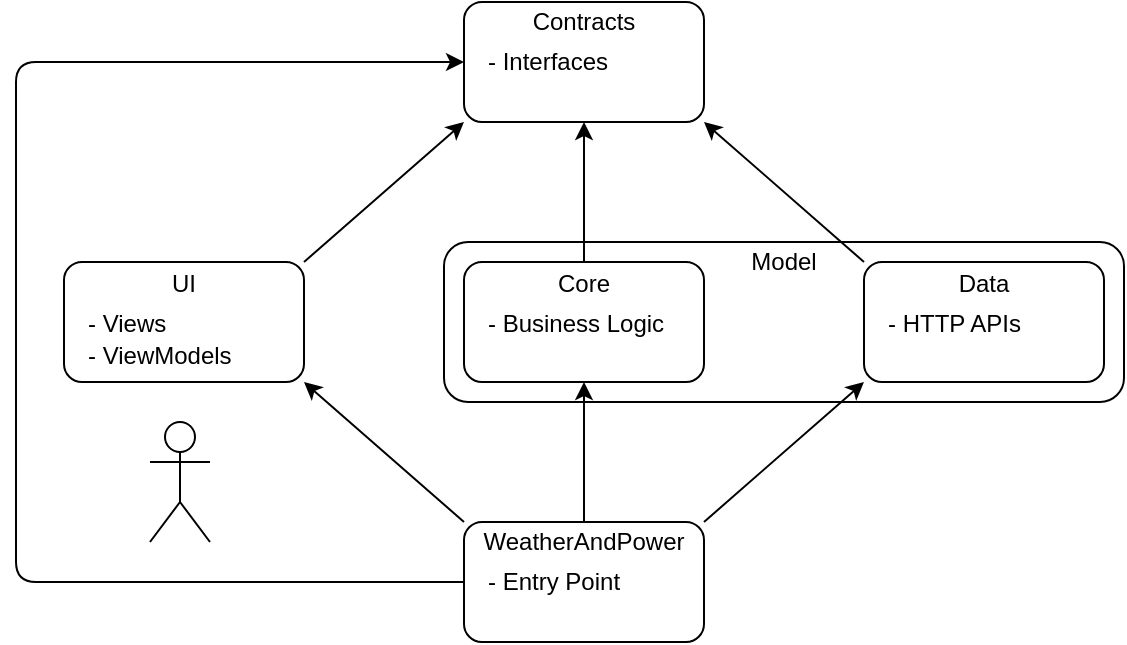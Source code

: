 <mxfile version="14.1.8" type="device" pages="5"><diagram id="eBSH4ymqhIC-dOW3R8OF" name="Framework diagram"><mxGraphModel dx="1086" dy="966" grid="0" gridSize="10" guides="1" tooltips="1" connect="1" arrows="1" fold="1" page="1" pageScale="1" pageWidth="850" pageHeight="1100" math="0" shadow="0"><root><mxCell id="0"/><mxCell id="1" parent="0"/><mxCell id="3gWx6J4zOkGcsXcs5KTo-19" value="" style="rounded=1;whiteSpace=wrap;html=1;" parent="1" vertex="1"><mxGeometry x="350" y="177" width="340" height="80" as="geometry"/></mxCell><mxCell id="3gWx6J4zOkGcsXcs5KTo-1" value="" style="rounded=1;whiteSpace=wrap;html=1;" parent="1" vertex="1"><mxGeometry x="360" y="187" width="120" height="60" as="geometry"/></mxCell><mxCell id="3gWx6J4zOkGcsXcs5KTo-2" value="Core" style="text;html=1;strokeColor=none;fillColor=none;align=center;verticalAlign=middle;whiteSpace=wrap;rounded=0;" parent="1" vertex="1"><mxGeometry x="400" y="188" width="40" height="20" as="geometry"/></mxCell><mxCell id="3gWx6J4zOkGcsXcs5KTo-4" value="" style="rounded=1;whiteSpace=wrap;html=1;" parent="1" vertex="1"><mxGeometry x="160" y="187" width="120" height="60" as="geometry"/></mxCell><mxCell id="3gWx6J4zOkGcsXcs5KTo-5" value="UI" style="text;html=1;strokeColor=none;fillColor=none;align=center;verticalAlign=middle;whiteSpace=wrap;rounded=0;" parent="1" vertex="1"><mxGeometry x="200" y="188" width="40" height="19" as="geometry"/></mxCell><mxCell id="3gWx6J4zOkGcsXcs5KTo-6" value="" style="rounded=1;whiteSpace=wrap;html=1;" parent="1" vertex="1"><mxGeometry x="560" y="187" width="120" height="60" as="geometry"/></mxCell><mxCell id="3gWx6J4zOkGcsXcs5KTo-7" value="Data" style="text;html=1;strokeColor=none;fillColor=none;align=center;verticalAlign=middle;whiteSpace=wrap;rounded=0;" parent="1" vertex="1"><mxGeometry x="600" y="188" width="40" height="20" as="geometry"/></mxCell><mxCell id="3gWx6J4zOkGcsXcs5KTo-8" value="" style="rounded=1;whiteSpace=wrap;html=1;" parent="1" vertex="1"><mxGeometry x="360" y="317" width="120" height="60" as="geometry"/></mxCell><mxCell id="3gWx6J4zOkGcsXcs5KTo-9" value="WeatherAndPower" style="text;html=1;strokeColor=none;fillColor=none;align=center;verticalAlign=middle;whiteSpace=wrap;rounded=0;" parent="1" vertex="1"><mxGeometry x="370" y="307" width="100" height="40" as="geometry"/></mxCell><mxCell id="3gWx6J4zOkGcsXcs5KTo-10" value="" style="rounded=1;whiteSpace=wrap;html=1;" parent="1" vertex="1"><mxGeometry x="360" y="57" width="120" height="60" as="geometry"/></mxCell><mxCell id="3gWx6J4zOkGcsXcs5KTo-11" value="Contracts" style="text;html=1;strokeColor=none;fillColor=none;align=center;verticalAlign=middle;whiteSpace=wrap;rounded=0;" parent="1" vertex="1"><mxGeometry x="370" y="57" width="100" height="20" as="geometry"/></mxCell><mxCell id="3gWx6J4zOkGcsXcs5KTo-12" value="" style="endArrow=classic;html=1;entryX=0.5;entryY=1;entryDx=0;entryDy=0;exitX=0.5;exitY=0;exitDx=0;exitDy=0;" parent="1" source="3gWx6J4zOkGcsXcs5KTo-1" target="3gWx6J4zOkGcsXcs5KTo-10" edge="1"><mxGeometry width="50" height="50" relative="1" as="geometry"><mxPoint x="400" y="247" as="sourcePoint"/><mxPoint x="450" y="197" as="targetPoint"/></mxGeometry></mxCell><mxCell id="3gWx6J4zOkGcsXcs5KTo-13" value="" style="endArrow=classic;html=1;entryX=0;entryY=1;entryDx=0;entryDy=0;exitX=1;exitY=0;exitDx=0;exitDy=0;" parent="1" source="3gWx6J4zOkGcsXcs5KTo-4" target="3gWx6J4zOkGcsXcs5KTo-10" edge="1"><mxGeometry width="50" height="50" relative="1" as="geometry"><mxPoint x="400" y="247" as="sourcePoint"/><mxPoint x="450" y="197" as="targetPoint"/></mxGeometry></mxCell><mxCell id="3gWx6J4zOkGcsXcs5KTo-14" value="" style="endArrow=classic;html=1;entryX=1;entryY=1;entryDx=0;entryDy=0;exitX=0;exitY=0;exitDx=0;exitDy=0;" parent="1" source="3gWx6J4zOkGcsXcs5KTo-6" target="3gWx6J4zOkGcsXcs5KTo-10" edge="1"><mxGeometry width="50" height="50" relative="1" as="geometry"><mxPoint x="400" y="247" as="sourcePoint"/><mxPoint x="450" y="197" as="targetPoint"/></mxGeometry></mxCell><mxCell id="3gWx6J4zOkGcsXcs5KTo-15" value="" style="endArrow=classic;html=1;entryX=0.5;entryY=1;entryDx=0;entryDy=0;exitX=0.5;exitY=0;exitDx=0;exitDy=0;" parent="1" source="3gWx6J4zOkGcsXcs5KTo-8" target="3gWx6J4zOkGcsXcs5KTo-1" edge="1"><mxGeometry width="50" height="50" relative="1" as="geometry"><mxPoint x="400" y="347" as="sourcePoint"/><mxPoint x="450" y="297" as="targetPoint"/></mxGeometry></mxCell><mxCell id="3gWx6J4zOkGcsXcs5KTo-16" value="" style="endArrow=classic;html=1;entryX=1;entryY=1;entryDx=0;entryDy=0;exitX=0;exitY=0;exitDx=0;exitDy=0;" parent="1" source="3gWx6J4zOkGcsXcs5KTo-8" target="3gWx6J4zOkGcsXcs5KTo-4" edge="1"><mxGeometry width="50" height="50" relative="1" as="geometry"><mxPoint x="400" y="347" as="sourcePoint"/><mxPoint x="450" y="297" as="targetPoint"/></mxGeometry></mxCell><mxCell id="3gWx6J4zOkGcsXcs5KTo-17" value="" style="endArrow=classic;html=1;exitX=1;exitY=0;exitDx=0;exitDy=0;entryX=0;entryY=1;entryDx=0;entryDy=0;" parent="1" source="3gWx6J4zOkGcsXcs5KTo-8" target="3gWx6J4zOkGcsXcs5KTo-6" edge="1"><mxGeometry width="50" height="50" relative="1" as="geometry"><mxPoint x="400" y="347" as="sourcePoint"/><mxPoint x="450" y="297" as="targetPoint"/></mxGeometry></mxCell><mxCell id="3gWx6J4zOkGcsXcs5KTo-18" value="" style="endArrow=classic;html=1;exitX=0;exitY=0.5;exitDx=0;exitDy=0;entryX=0;entryY=0.5;entryDx=0;entryDy=0;" parent="1" source="3gWx6J4zOkGcsXcs5KTo-8" target="3gWx6J4zOkGcsXcs5KTo-10" edge="1"><mxGeometry width="50" height="50" relative="1" as="geometry"><mxPoint x="400" y="347" as="sourcePoint"/><mxPoint x="210" y="77" as="targetPoint"/><Array as="points"><mxPoint x="136" y="347"/><mxPoint x="136" y="87"/></Array></mxGeometry></mxCell><mxCell id="3gWx6J4zOkGcsXcs5KTo-20" value="Model" style="text;html=1;strokeColor=none;fillColor=none;align=center;verticalAlign=middle;whiteSpace=wrap;rounded=0;" parent="1" vertex="1"><mxGeometry x="500" y="177" width="40" height="20" as="geometry"/></mxCell><mxCell id="3gWx6J4zOkGcsXcs5KTo-21" value="- Views" style="text;html=1;strokeColor=none;fillColor=none;align=left;verticalAlign=middle;whiteSpace=wrap;rounded=0;" parent="1" vertex="1"><mxGeometry x="170" y="208" width="100" height="20" as="geometry"/></mxCell><mxCell id="3gWx6J4zOkGcsXcs5KTo-22" value="- ViewModels" style="text;html=1;strokeColor=none;fillColor=none;align=left;verticalAlign=middle;whiteSpace=wrap;rounded=0;" parent="1" vertex="1"><mxGeometry x="170" y="224" width="100" height="20" as="geometry"/></mxCell><mxCell id="3gWx6J4zOkGcsXcs5KTo-23" value="- HTTP APIs" style="text;html=1;strokeColor=none;fillColor=none;align=left;verticalAlign=middle;whiteSpace=wrap;rounded=0;" parent="1" vertex="1"><mxGeometry x="570" y="208" width="100" height="20" as="geometry"/></mxCell><mxCell id="3gWx6J4zOkGcsXcs5KTo-24" value="- Business Logic" style="text;html=1;strokeColor=none;fillColor=none;align=left;verticalAlign=middle;whiteSpace=wrap;rounded=0;" parent="1" vertex="1"><mxGeometry x="370" y="208" width="100" height="20" as="geometry"/></mxCell><mxCell id="3gWx6J4zOkGcsXcs5KTo-25" value="- Entry Point" style="text;html=1;strokeColor=none;fillColor=none;align=left;verticalAlign=middle;whiteSpace=wrap;rounded=0;" parent="1" vertex="1"><mxGeometry x="370" y="337" width="100" height="20" as="geometry"/></mxCell><mxCell id="3gWx6J4zOkGcsXcs5KTo-26" value="- Interfaces" style="text;html=1;strokeColor=none;fillColor=none;align=left;verticalAlign=middle;whiteSpace=wrap;rounded=0;" parent="1" vertex="1"><mxGeometry x="370" y="77" width="90" height="20" as="geometry"/></mxCell><mxCell id="3gWx6J4zOkGcsXcs5KTo-27" value="" style="shape=umlActor;verticalLabelPosition=bottom;verticalAlign=top;html=1;outlineConnect=0;align=left;" parent="1" vertex="1"><mxGeometry x="203" y="267" width="30" height="60" as="geometry"/></mxCell></root></mxGraphModel></diagram><diagram id="3vFy5Ws3IDsRlDqplTih" name="Old Class Diagram"><mxGraphModel dx="1086" dy="966" grid="0" gridSize="10" guides="1" tooltips="1" connect="1" arrows="1" fold="1" page="1" pageScale="1" pageWidth="1600" pageHeight="1200" math="0" shadow="0"><root><mxCell id="vzQLZgYcartoIggwYdBu-0"/><mxCell id="vzQLZgYcartoIggwYdBu-1" parent="vzQLZgYcartoIggwYdBu-0"/><mxCell id="vzQLZgYcartoIggwYdBu-45" value="Contracts" style="shape=umlFrame;whiteSpace=wrap;html=1;width=78;height=27;fillColor=#d5e8d4;strokeColor=#82b366;" parent="vzQLZgYcartoIggwYdBu-1" vertex="1"><mxGeometry x="548" y="218" width="475" height="259" as="geometry"/></mxCell><mxCell id="vzQLZgYcartoIggwYdBu-17" value="UI" style="shape=umlFrame;whiteSpace=wrap;html=1;fillColor=#dae8fc;strokeColor=#6c8ebf;" parent="vzQLZgYcartoIggwYdBu-1" vertex="1"><mxGeometry x="73" y="477" width="475" height="475" as="geometry"/></mxCell><mxCell id="vzQLZgYcartoIggwYdBu-15" value="WeatherAndPower" style="shape=umlFrame;whiteSpace=wrap;html=1;width=135;height=29;fillColor=#f8cecc;strokeColor=#b85450;" parent="vzQLZgYcartoIggwYdBu-1" vertex="1"><mxGeometry x="548" y="952" width="475" height="252" as="geometry"/></mxCell><mxCell id="vzQLZgYcartoIggwYdBu-13" value="Core" style="shape=umlFrame;whiteSpace=wrap;html=1;fillColor=#fff2cc;strokeColor=#d6b656;" parent="vzQLZgYcartoIggwYdBu-1" vertex="1"><mxGeometry x="548" y="477" width="475" height="475" as="geometry"/></mxCell><mxCell id="vzQLZgYcartoIggwYdBu-16" value="App.xaml" style="html=1;" parent="vzQLZgYcartoIggwYdBu-1" vertex="1"><mxGeometry x="726.5" y="1072" width="115" height="34.5" as="geometry"/></mxCell><mxCell id="vzQLZgYcartoIggwYdBu-18" value="MainWindow" style="html=1;" parent="vzQLZgYcartoIggwYdBu-1" vertex="1"><mxGeometry x="254.5" y="777" width="112" height="34.5" as="geometry"/></mxCell><mxCell id="vzQLZgYcartoIggwYdBu-19" value="DataPlotView" style="html=1;" parent="vzQLZgYcartoIggwYdBu-1" vertex="1"><mxGeometry x="103" y="682" width="112" height="34.5" as="geometry"/></mxCell><mxCell id="vzQLZgYcartoIggwYdBu-20" value="DataCombinerControl" style="html=1;" parent="vzQLZgYcartoIggwYdBu-1" vertex="1"><mxGeometry x="247" y="682" width="127" height="34.5" as="geometry"/></mxCell><mxCell id="vzQLZgYcartoIggwYdBu-21" value="DataSelectorControl" style="html=1;" parent="vzQLZgYcartoIggwYdBu-1" vertex="1"><mxGeometry x="402" y="682" width="127" height="34.5" as="geometry"/></mxCell><mxCell id="vzQLZgYcartoIggwYdBu-23" value="" style="endArrow=classic;html=1;edgeStyle=orthogonalEdgeStyle;" parent="vzQLZgYcartoIggwYdBu-1" source="vzQLZgYcartoIggwYdBu-18" target="vzQLZgYcartoIggwYdBu-19" edge="1"><mxGeometry width="50" height="50" relative="1" as="geometry"><mxPoint x="853" y="558" as="sourcePoint"/><mxPoint x="903" y="508" as="targetPoint"/></mxGeometry></mxCell><mxCell id="vzQLZgYcartoIggwYdBu-24" value="" style="endArrow=classic;html=1;edgeStyle=orthogonalEdgeStyle;" parent="vzQLZgYcartoIggwYdBu-1" source="vzQLZgYcartoIggwYdBu-18" target="vzQLZgYcartoIggwYdBu-20" edge="1"><mxGeometry width="50" height="50" relative="1" as="geometry"><mxPoint x="264.5" y="612.241" as="sourcePoint"/><mxPoint x="169" y="692" as="targetPoint"/></mxGeometry></mxCell><mxCell id="vzQLZgYcartoIggwYdBu-25" value="" style="endArrow=classic;html=1;edgeStyle=orthogonalEdgeStyle;" parent="vzQLZgYcartoIggwYdBu-1" source="vzQLZgYcartoIggwYdBu-18" target="vzQLZgYcartoIggwYdBu-21" edge="1"><mxGeometry width="50" height="50" relative="1" as="geometry"><mxPoint x="320.5" y="629.5" as="sourcePoint"/><mxPoint x="320.5" y="692" as="targetPoint"/></mxGeometry></mxCell><mxCell id="vzQLZgYcartoIggwYdBu-27" value="" style="endArrow=classic;html=1;edgeStyle=orthogonalEdgeStyle;" parent="vzQLZgYcartoIggwYdBu-1" source="vzQLZgYcartoIggwYdBu-16" target="vzQLZgYcartoIggwYdBu-18" edge="1"><mxGeometry width="50" height="50" relative="1" as="geometry"><mxPoint x="689" y="849" as="sourcePoint"/><mxPoint x="739" y="799" as="targetPoint"/></mxGeometry></mxCell><mxCell id="vzQLZgYcartoIggwYdBu-29" value="" style="endArrow=classic;html=1;edgeStyle=orthogonalEdgeStyle;" parent="vzQLZgYcartoIggwYdBu-1" source="vzQLZgYcartoIggwYdBu-16" target="vzQLZgYcartoIggwYdBu-31" edge="1"><mxGeometry width="50" height="50" relative="1" as="geometry"><mxPoint x="746" y="859" as="sourcePoint"/><mxPoint x="694.5" y="716.5" as="targetPoint"/></mxGeometry></mxCell><mxCell id="vzQLZgYcartoIggwYdBu-30" value="" style="endArrow=classic;html=1;edgeStyle=orthogonalEdgeStyle;exitX=0.5;exitY=0;exitDx=0;exitDy=0;" parent="vzQLZgYcartoIggwYdBu-1" source="vzQLZgYcartoIggwYdBu-16" target="vzQLZgYcartoIggwYdBu-32" edge="1"><mxGeometry width="50" height="50" relative="1" as="geometry"><mxPoint x="791" y="1090" as="sourcePoint"/><mxPoint x="876.5" y="716.5" as="targetPoint"/></mxGeometry></mxCell><mxCell id="vzQLZgYcartoIggwYdBu-31" value="«IDataCombiner»&lt;br&gt;&lt;b&gt;DataCombinerModel&lt;/b&gt;" style="html=1;" parent="vzQLZgYcartoIggwYdBu-1" vertex="1"><mxGeometry x="625.5" y="659" width="134.5" height="40" as="geometry"/></mxCell><mxCell id="vzQLZgYcartoIggwYdBu-32" value="«IDataSelector»&lt;br&gt;&lt;b&gt;DataSelectorModel&lt;/b&gt;" style="html=1;" parent="vzQLZgYcartoIggwYdBu-1" vertex="1"><mxGeometry x="809.25" y="659" width="134.5" height="40" as="geometry"/></mxCell><mxCell id="vzQLZgYcartoIggwYdBu-33" value="Data" style="shape=umlFrame;whiteSpace=wrap;html=1;fillColor=#fff2cc;strokeColor=#d6b656;" parent="vzQLZgYcartoIggwYdBu-1" vertex="1"><mxGeometry x="1023" y="477" width="475" height="475" as="geometry"/></mxCell><mxCell id="vzQLZgYcartoIggwYdBu-35" value="«IDataPlot»&lt;br&gt;&lt;b&gt;DataPlotViewModel&lt;/b&gt;" style="html=1;" parent="vzQLZgYcartoIggwYdBu-1" vertex="1"><mxGeometry x="91.75" y="575" width="134.5" height="40" as="geometry"/></mxCell><mxCell id="vzQLZgYcartoIggwYdBu-36" value="«IDataCombiner»&lt;br&gt;&lt;b&gt;DataCombinerViewModel&lt;/b&gt;" style="html=1;" parent="vzQLZgYcartoIggwYdBu-1" vertex="1"><mxGeometry x="233" y="575" width="155" height="40" as="geometry"/></mxCell><mxCell id="vzQLZgYcartoIggwYdBu-37" value="«IDataSelector»&lt;br&gt;&lt;b&gt;DataSelectorViewModel&lt;/b&gt;" style="html=1;" parent="vzQLZgYcartoIggwYdBu-1" vertex="1"><mxGeometry x="393" y="575" width="145" height="40" as="geometry"/></mxCell><mxCell id="vzQLZgYcartoIggwYdBu-38" value="" style="endArrow=classic;html=1;" parent="vzQLZgYcartoIggwYdBu-1" source="vzQLZgYcartoIggwYdBu-21" target="vzQLZgYcartoIggwYdBu-37" edge="1"><mxGeometry width="50" height="50" relative="1" as="geometry"><mxPoint x="482" y="710" as="sourcePoint"/><mxPoint x="532" y="660" as="targetPoint"/></mxGeometry></mxCell><mxCell id="vzQLZgYcartoIggwYdBu-39" value="" style="endArrow=classic;html=1;" parent="vzQLZgYcartoIggwYdBu-1" source="vzQLZgYcartoIggwYdBu-20" target="vzQLZgYcartoIggwYdBu-36" edge="1"><mxGeometry width="50" height="50" relative="1" as="geometry"><mxPoint x="475.5" y="654" as="sourcePoint"/><mxPoint x="475.5" y="692" as="targetPoint"/></mxGeometry></mxCell><mxCell id="vzQLZgYcartoIggwYdBu-40" value="" style="endArrow=classic;html=1;" parent="vzQLZgYcartoIggwYdBu-1" source="vzQLZgYcartoIggwYdBu-19" target="vzQLZgYcartoIggwYdBu-35" edge="1"><mxGeometry width="50" height="50" relative="1" as="geometry"><mxPoint x="485.5" y="664" as="sourcePoint"/><mxPoint x="485.5" y="702" as="targetPoint"/></mxGeometry></mxCell><mxCell id="vzQLZgYcartoIggwYdBu-43" value="" style="endArrow=classic;html=1;edgeStyle=orthogonalEdgeStyle;" parent="vzQLZgYcartoIggwYdBu-1" source="vzQLZgYcartoIggwYdBu-36" target="vzQLZgYcartoIggwYdBu-31" edge="1"><mxGeometry width="50" height="50" relative="1" as="geometry"><mxPoint x="671" y="678" as="sourcePoint"/><mxPoint x="698" y="656" as="targetPoint"/><Array as="points"><mxPoint x="311" y="354"/><mxPoint x="693" y="354"/></Array></mxGeometry></mxCell><mxCell id="vzQLZgYcartoIggwYdBu-44" value="" style="endArrow=classic;html=1;edgeStyle=orthogonalEdgeStyle;" parent="vzQLZgYcartoIggwYdBu-1" source="vzQLZgYcartoIggwYdBu-37" target="vzQLZgYcartoIggwYdBu-32" edge="1"><mxGeometry width="50" height="50" relative="1" as="geometry"><mxPoint x="635.5" y="674.222" as="sourcePoint"/><mxPoint x="398" y="622.031" as="targetPoint"/><Array as="points"><mxPoint x="465" y="301"/><mxPoint x="877" y="301"/></Array></mxGeometry></mxCell><mxCell id="vzQLZgYcartoIggwYdBu-46" value="«IDataCombiner»" style="html=1;" parent="vzQLZgYcartoIggwYdBu-1" vertex="1"><mxGeometry x="638.25" y="336" width="109" height="34" as="geometry"/></mxCell><mxCell id="vzQLZgYcartoIggwYdBu-49" value="«IDataSelector»" style="html=1;" parent="vzQLZgYcartoIggwYdBu-1" vertex="1"><mxGeometry x="822" y="284" width="109" height="34" as="geometry"/></mxCell><mxCell id="vzQLZgYcartoIggwYdBu-50" value="«IDataPlot»&lt;br&gt;&lt;b&gt;DataPlotModel&lt;/b&gt;" style="html=1;" parent="vzQLZgYcartoIggwYdBu-1" vertex="1"><mxGeometry x="716.75" y="555" width="134.5" height="40" as="geometry"/></mxCell><mxCell id="vzQLZgYcartoIggwYdBu-51" value="" style="endArrow=classic;html=1;edgeStyle=orthogonalEdgeStyle;" parent="vzQLZgYcartoIggwYdBu-1" source="vzQLZgYcartoIggwYdBu-35" target="vzQLZgYcartoIggwYdBu-50" edge="1"><mxGeometry width="50" height="50" relative="1" as="geometry"><mxPoint x="691" y="617" as="sourcePoint"/><mxPoint x="741" y="567" as="targetPoint"/><Array as="points"><mxPoint x="159" y="409"/><mxPoint x="784" y="409"/></Array></mxGeometry></mxCell><mxCell id="vzQLZgYcartoIggwYdBu-48" value="«IDataPlot»" style="html=1;" parent="vzQLZgYcartoIggwYdBu-1" vertex="1"><mxGeometry x="726.5" y="396" width="109" height="34" as="geometry"/></mxCell><mxCell id="vzQLZgYcartoIggwYdBu-52" value="" style="endArrow=classic;html=1;" parent="vzQLZgYcartoIggwYdBu-1" source="vzQLZgYcartoIggwYdBu-16" target="vzQLZgYcartoIggwYdBu-50" edge="1"><mxGeometry width="50" height="50" relative="1" as="geometry"><mxPoint x="645" y="753" as="sourcePoint"/><mxPoint x="695" y="703" as="targetPoint"/></mxGeometry></mxCell><mxCell id="vzQLZgYcartoIggwYdBu-53" value="" style="endArrow=classic;html=1;" parent="vzQLZgYcartoIggwYdBu-1" source="vzQLZgYcartoIggwYdBu-32" target="vzQLZgYcartoIggwYdBu-31" edge="1"><mxGeometry width="50" height="50" relative="1" as="geometry"><mxPoint x="645" y="753" as="sourcePoint"/><mxPoint x="695" y="703" as="targetPoint"/></mxGeometry></mxCell><mxCell id="vzQLZgYcartoIggwYdBu-54" value="" style="endArrow=classic;html=1;" parent="vzQLZgYcartoIggwYdBu-1" source="vzQLZgYcartoIggwYdBu-31" target="vzQLZgYcartoIggwYdBu-50" edge="1"><mxGeometry width="50" height="50" relative="1" as="geometry"><mxPoint x="645" y="753" as="sourcePoint"/><mxPoint x="695" y="703" as="targetPoint"/></mxGeometry></mxCell><mxCell id="ALf6fTWy1nM2w_8aKwow-3" style="rounded=1;orthogonalLoop=1;jettySize=auto;html=1;exitX=0.5;exitY=0;exitDx=0;exitDy=0;entryX=0.5;entryY=1;entryDx=0;entryDy=0;edgeStyle=orthogonalEdgeStyle;" parent="vzQLZgYcartoIggwYdBu-1" source="J-fBehZJrvxosoLgdvAq-2" target="J-fBehZJrvxosoLgdvAq-3" edge="1"><mxGeometry relative="1" as="geometry"><Array as="points"><mxPoint x="1288" y="756"/><mxPoint x="1159" y="756"/></Array></mxGeometry></mxCell><mxCell id="ALf6fTWy1nM2w_8aKwow-4" style="edgeStyle=orthogonalEdgeStyle;rounded=1;orthogonalLoop=1;jettySize=auto;html=1;exitX=0.5;exitY=0;exitDx=0;exitDy=0;" parent="vzQLZgYcartoIggwYdBu-1" source="J-fBehZJrvxosoLgdvAq-2" target="J-fBehZJrvxosoLgdvAq-4" edge="1"><mxGeometry relative="1" as="geometry"><Array as="points"><mxPoint x="1288" y="756"/><mxPoint x="1405" y="756"/></Array></mxGeometry></mxCell><mxCell id="J-fBehZJrvxosoLgdvAq-2" value="BaseHttpClient" style="html=1;" parent="vzQLZgYcartoIggwYdBu-1" vertex="1"><mxGeometry x="1232" y="792" width="112" height="34.5" as="geometry"/></mxCell><mxCell id="J-fBehZJrvxosoLgdvAq-3" value="«BaseHttpClient»&lt;br&gt;&lt;b&gt;Fingrid&lt;/b&gt;" style="html=1;" parent="vzQLZgYcartoIggwYdBu-1" vertex="1"><mxGeometry x="1091.5" y="653" width="134.5" height="40" as="geometry"/></mxCell><mxCell id="J-fBehZJrvxosoLgdvAq-4" value="«BaseHttpClient»&lt;br&gt;&lt;b&gt;FMI&lt;br&gt;&lt;/b&gt;" style="html=1;" parent="vzQLZgYcartoIggwYdBu-1" vertex="1"><mxGeometry x="1338" y="653" width="134.5" height="40" as="geometry"/></mxCell><mxCell id="hzKmiLK6ByfWpV8HTcdW-1" style="edgeStyle=orthogonalEdgeStyle;rounded=0;orthogonalLoop=1;jettySize=auto;html=1;entryX=0;entryY=0.5;entryDx=0;entryDy=0;" parent="vzQLZgYcartoIggwYdBu-1" source="hzKmiLK6ByfWpV8HTcdW-0" target="vzQLZgYcartoIggwYdBu-31" edge="1"><mxGeometry relative="1" as="geometry"><Array as="points"><mxPoint x="606" y="262"/><mxPoint x="606" y="679"/></Array></mxGeometry></mxCell><mxCell id="hzKmiLK6ByfWpV8HTcdW-2" style="edgeStyle=orthogonalEdgeStyle;rounded=1;orthogonalLoop=1;jettySize=auto;html=1;" parent="vzQLZgYcartoIggwYdBu-1" source="hzKmiLK6ByfWpV8HTcdW-0" target="J-fBehZJrvxosoLgdvAq-3" edge="1"><mxGeometry relative="1" as="geometry"/></mxCell><mxCell id="hzKmiLK6ByfWpV8HTcdW-3" style="edgeStyle=orthogonalEdgeStyle;rounded=1;orthogonalLoop=1;jettySize=auto;html=1;entryX=0.5;entryY=0;entryDx=0;entryDy=0;" parent="vzQLZgYcartoIggwYdBu-1" source="hzKmiLK6ByfWpV8HTcdW-0" target="J-fBehZJrvxosoLgdvAq-4" edge="1"><mxGeometry relative="1" as="geometry"/></mxCell><mxCell id="hzKmiLK6ByfWpV8HTcdW-0" value="«IApi»" style="html=1;" parent="vzQLZgYcartoIggwYdBu-1" vertex="1"><mxGeometry x="638.25" y="245" width="109" height="34" as="geometry"/></mxCell></root></mxGraphModel></diagram><diagram id="dzc-EOcNATmMqx-Qe2MT" name="UI Mockup"><mxGraphModel dx="1086" dy="966" grid="1" gridSize="10" guides="1" tooltips="1" connect="1" arrows="1" fold="1" page="1" pageScale="1" pageWidth="850" pageHeight="1100" math="0" shadow="0"><root><mxCell id="vkP1Yjfzd5TNKc-Yn761-0"/><mxCell id="vkP1Yjfzd5TNKc-Yn761-1" parent="vkP1Yjfzd5TNKc-Yn761-0"/><mxCell id="vkP1Yjfzd5TNKc-Yn761-2" value="" style="rounded=0;whiteSpace=wrap;html=1;" parent="vkP1Yjfzd5TNKc-Yn761-1" vertex="1"><mxGeometry x="230" y="280" width="450" height="280" as="geometry"/></mxCell><mxCell id="vkP1Yjfzd5TNKc-Yn761-24" value="" style="rounded=0;whiteSpace=wrap;html=1;dashed=1;" parent="vkP1Yjfzd5TNKc-Yn761-1" vertex="1"><mxGeometry x="520" y="300" width="150" height="180" as="geometry"/></mxCell><mxCell id="vkP1Yjfzd5TNKc-Yn761-3" value="" style="rounded=0;whiteSpace=wrap;html=1;" parent="vkP1Yjfzd5TNKc-Yn761-1" vertex="1"><mxGeometry x="240" y="300" width="270" height="240" as="geometry"/></mxCell><mxCell id="vkP1Yjfzd5TNKc-Yn761-4" value="" style="rounded=0;whiteSpace=wrap;html=1;" parent="vkP1Yjfzd5TNKc-Yn761-1" vertex="1"><mxGeometry x="525" y="360" width="140" height="80" as="geometry"/></mxCell><mxCell id="vkP1Yjfzd5TNKc-Yn761-6" value="New" style="html=1;" parent="vkP1Yjfzd5TNKc-Yn761-1" vertex="1"><mxGeometry x="525" y="330" width="40" height="20" as="geometry"/></mxCell><mxCell id="vkP1Yjfzd5TNKc-Yn761-7" value="Open" style="html=1;" parent="vkP1Yjfzd5TNKc-Yn761-1" vertex="1"><mxGeometry x="575" y="330" width="40" height="20" as="geometry"/></mxCell><mxCell id="vkP1Yjfzd5TNKc-Yn761-8" value="Save" style="html=1;" parent="vkP1Yjfzd5TNKc-Yn761-1" vertex="1"><mxGeometry x="625" y="330" width="40" height="20" as="geometry"/></mxCell><mxCell id="vkP1Yjfzd5TNKc-Yn761-9" value="Add" style="html=1;" parent="vkP1Yjfzd5TNKc-Yn761-1" vertex="1"><mxGeometry x="525" y="450" width="40" height="20" as="geometry"/></mxCell><mxCell id="vkP1Yjfzd5TNKc-Yn761-10" value="Edit" style="html=1;" parent="vkP1Yjfzd5TNKc-Yn761-1" vertex="1"><mxGeometry x="575" y="450" width="40" height="20" as="geometry"/></mxCell><mxCell id="vkP1Yjfzd5TNKc-Yn761-11" value="&lt;font style=&quot;font-size: 10px&quot;&gt;Remove&lt;/font&gt;" style="html=1;" parent="vkP1Yjfzd5TNKc-Yn761-1" vertex="1"><mxGeometry x="625" y="450" width="40" height="20" as="geometry"/></mxCell><mxCell id="vkP1Yjfzd5TNKc-Yn761-12" value="" style="html=1;" parent="vkP1Yjfzd5TNKc-Yn761-1" vertex="1"><mxGeometry x="525" y="360" width="20" height="20" as="geometry"/></mxCell><mxCell id="vkP1Yjfzd5TNKc-Yn761-13" value="Name" style="html=1;" parent="vkP1Yjfzd5TNKc-Yn761-1" vertex="1"><mxGeometry x="545" y="360" width="120" height="20" as="geometry"/></mxCell><mxCell id="vkP1Yjfzd5TNKc-Yn761-14" value="x" style="html=1;" parent="vkP1Yjfzd5TNKc-Yn761-1" vertex="1"><mxGeometry x="525" y="380" width="20" height="20" as="geometry"/></mxCell><mxCell id="vkP1Yjfzd5TNKc-Yn761-15" value="Water power prod.." style="html=1;" parent="vkP1Yjfzd5TNKc-Yn761-1" vertex="1"><mxGeometry x="545" y="380" width="120" height="20" as="geometry"/></mxCell><mxCell id="vkP1Yjfzd5TNKc-Yn761-16" value="" style="html=1;" parent="vkP1Yjfzd5TNKc-Yn761-1" vertex="1"><mxGeometry x="525" y="400" width="20" height="20" as="geometry"/></mxCell><mxCell id="vkP1Yjfzd5TNKc-Yn761-17" value="Wind power prod.." style="html=1;" parent="vkP1Yjfzd5TNKc-Yn761-1" vertex="1"><mxGeometry x="545" y="400" width="120" height="20" as="geometry"/></mxCell><mxCell id="vkP1Yjfzd5TNKc-Yn761-21" value="x" style="html=1;" parent="vkP1Yjfzd5TNKc-Yn761-1" vertex="1"><mxGeometry x="525" y="420" width="20" height="20" as="geometry"/></mxCell><mxCell id="vkP1Yjfzd5TNKc-Yn761-22" value="Hydro power cons.." style="html=1;" parent="vkP1Yjfzd5TNKc-Yn761-1" vertex="1"><mxGeometry x="545" y="420" width="120" height="20" as="geometry"/></mxCell><mxCell id="vkP1Yjfzd5TNKc-Yn761-23" value="&amp;lt;Graph&amp;gt;" style="text;html=1;strokeColor=none;fillColor=none;align=center;verticalAlign=middle;whiteSpace=wrap;rounded=0;" parent="vkP1Yjfzd5TNKc-Yn761-1" vertex="1"><mxGeometry x="250" y="310" width="40" height="20" as="geometry"/></mxCell><mxCell id="vkP1Yjfzd5TNKc-Yn761-25" value="&amp;lt;Control panel&amp;gt;" style="text;html=1;strokeColor=none;fillColor=none;align=center;verticalAlign=middle;whiteSpace=wrap;rounded=0;dashed=1;" parent="vkP1Yjfzd5TNKc-Yn761-1" vertex="1"><mxGeometry x="525" y="300" width="105" height="20" as="geometry"/></mxCell><mxCell id="vkP1Yjfzd5TNKc-Yn761-26" value="" style="rounded=0;whiteSpace=wrap;html=1;dashed=1;" parent="vkP1Yjfzd5TNKc-Yn761-1" vertex="1"><mxGeometry x="250" y="330" width="250" height="200" as="geometry"/></mxCell><mxCell id="vkP1Yjfzd5TNKc-Yn761-28" style="edgeStyle=none;rounded=1;orthogonalLoop=1;jettySize=auto;html=1;exitX=0.25;exitY=1;exitDx=0;exitDy=0;entryX=0.2;entryY=0;entryDx=0;entryDy=0;entryPerimeter=0;" parent="vkP1Yjfzd5TNKc-Yn761-1" source="vkP1Yjfzd5TNKc-Yn761-27" target="vkP1Yjfzd5TNKc-Yn761-26" edge="1"><mxGeometry relative="1" as="geometry"/></mxCell><mxCell id="vkP1Yjfzd5TNKc-Yn761-27" value="Display graphs" style="html=1;" parent="vkP1Yjfzd5TNKc-Yn761-1" vertex="1"><mxGeometry x="250" y="180" width="110" height="50" as="geometry"/></mxCell><mxCell id="vkP1Yjfzd5TNKc-Yn761-30" style="edgeStyle=none;rounded=1;orthogonalLoop=1;jettySize=auto;html=1;entryX=0.5;entryY=0;entryDx=0;entryDy=0;" parent="vkP1Yjfzd5TNKc-Yn761-1" source="vkP1Yjfzd5TNKc-Yn761-29" target="vkP1Yjfzd5TNKc-Yn761-6" edge="1"><mxGeometry relative="1" as="geometry"/></mxCell><mxCell id="vkP1Yjfzd5TNKc-Yn761-29" value="Reset dataset" style="html=1;" parent="vkP1Yjfzd5TNKc-Yn761-1" vertex="1"><mxGeometry x="480" y="170" width="110" height="50" as="geometry"/></mxCell><mxCell id="vkP1Yjfzd5TNKc-Yn761-32" style="edgeStyle=none;rounded=1;orthogonalLoop=1;jettySize=auto;html=1;entryX=0.587;entryY=0.074;entryDx=0;entryDy=0;entryPerimeter=0;" parent="vkP1Yjfzd5TNKc-Yn761-1" source="vkP1Yjfzd5TNKc-Yn761-31" target="vkP1Yjfzd5TNKc-Yn761-7" edge="1"><mxGeometry relative="1" as="geometry"/></mxCell><mxCell id="vkP1Yjfzd5TNKc-Yn761-31" value="Read dataset from XML file in local device" style="html=1;whiteSpace=wrap;" parent="vkP1Yjfzd5TNKc-Yn761-1" vertex="1"><mxGeometry x="625" y="170" width="110" height="50" as="geometry"/></mxCell><mxCell id="vkP1Yjfzd5TNKc-Yn761-34" style="edgeStyle=none;rounded=1;orthogonalLoop=1;jettySize=auto;html=1;" parent="vkP1Yjfzd5TNKc-Yn761-1" source="vkP1Yjfzd5TNKc-Yn761-33" target="vkP1Yjfzd5TNKc-Yn761-8" edge="1"><mxGeometry relative="1" as="geometry"/></mxCell><mxCell id="vkP1Yjfzd5TNKc-Yn761-33" value="Save dataset to XML file in local device" style="html=1;whiteSpace=wrap;" parent="vkP1Yjfzd5TNKc-Yn761-1" vertex="1"><mxGeometry x="720" y="230" width="110" height="50" as="geometry"/></mxCell><mxCell id="vkP1Yjfzd5TNKc-Yn761-36" style="edgeStyle=none;rounded=1;orthogonalLoop=1;jettySize=auto;html=1;entryX=1;entryY=0.5;entryDx=0;entryDy=0;" parent="vkP1Yjfzd5TNKc-Yn761-1" source="vkP1Yjfzd5TNKc-Yn761-35" target="vkP1Yjfzd5TNKc-Yn761-13" edge="1"><mxGeometry relative="1" as="geometry"/></mxCell><mxCell id="vkP1Yjfzd5TNKc-Yn761-35" value="Dataset table" style="html=1;whiteSpace=wrap;" parent="vkP1Yjfzd5TNKc-Yn761-1" vertex="1"><mxGeometry x="720" y="315" width="110" height="50" as="geometry"/></mxCell><mxCell id="vkP1Yjfzd5TNKc-Yn761-38" style="edgeStyle=none;rounded=1;orthogonalLoop=1;jettySize=auto;html=1;" parent="vkP1Yjfzd5TNKc-Yn761-1" source="vkP1Yjfzd5TNKc-Yn761-37" target="vkP1Yjfzd5TNKc-Yn761-14" edge="1"><mxGeometry relative="1" as="geometry"/></mxCell><mxCell id="vkP1Yjfzd5TNKc-Yn761-37" value="Visibility check to graphs" style="html=1;whiteSpace=wrap;" parent="vkP1Yjfzd5TNKc-Yn761-1" vertex="1"><mxGeometry x="720" y="450" width="110" height="50" as="geometry"/></mxCell><mxCell id="vkP1Yjfzd5TNKc-Yn761-40" style="edgeStyle=none;rounded=1;orthogonalLoop=1;jettySize=auto;html=1;" parent="vkP1Yjfzd5TNKc-Yn761-1" source="vkP1Yjfzd5TNKc-Yn761-39" target="vkP1Yjfzd5TNKc-Yn761-15" edge="1"><mxGeometry relative="1" as="geometry"/></mxCell><mxCell id="vkP1Yjfzd5TNKc-Yn761-39" value="Individual data name" style="html=1;whiteSpace=wrap;" parent="vkP1Yjfzd5TNKc-Yn761-1" vertex="1"><mxGeometry x="720" y="380" width="110" height="50" as="geometry"/></mxCell><mxCell id="vkP1Yjfzd5TNKc-Yn761-42" style="edgeStyle=none;rounded=1;orthogonalLoop=1;jettySize=auto;html=1;entryX=0.5;entryY=1;entryDx=0;entryDy=0;" parent="vkP1Yjfzd5TNKc-Yn761-1" source="vkP1Yjfzd5TNKc-Yn761-41" target="vkP1Yjfzd5TNKc-Yn761-9" edge="1"><mxGeometry relative="1" as="geometry"/></mxCell><mxCell id="vkP1Yjfzd5TNKc-Yn761-71" style="edgeStyle=none;rounded=1;orthogonalLoop=1;jettySize=auto;html=1;entryX=0.189;entryY=0.003;entryDx=0;entryDy=0;entryPerimeter=0;" parent="vkP1Yjfzd5TNKc-Yn761-1" source="vkP1Yjfzd5TNKc-Yn761-41" target="vkP1Yjfzd5TNKc-Yn761-47" edge="1"><mxGeometry relative="1" as="geometry"/></mxCell><mxCell id="vkP1Yjfzd5TNKc-Yn761-41" value="Add new data&amp;nbsp;" style="html=1;whiteSpace=wrap;" parent="vkP1Yjfzd5TNKc-Yn761-1" vertex="1"><mxGeometry x="260" y="590" width="110" height="50" as="geometry"/></mxCell><mxCell id="vkP1Yjfzd5TNKc-Yn761-45" style="edgeStyle=none;rounded=1;orthogonalLoop=1;jettySize=auto;html=1;entryX=0.521;entryY=0.848;entryDx=0;entryDy=0;entryPerimeter=0;" parent="vkP1Yjfzd5TNKc-Yn761-1" source="vkP1Yjfzd5TNKc-Yn761-43" target="vkP1Yjfzd5TNKc-Yn761-10" edge="1"><mxGeometry relative="1" as="geometry"/></mxCell><mxCell id="vkP1Yjfzd5TNKc-Yn761-43" value="Edit selected data" style="html=1;whiteSpace=wrap;" parent="vkP1Yjfzd5TNKc-Yn761-1" vertex="1"><mxGeometry x="450" y="590" width="110" height="50" as="geometry"/></mxCell><mxCell id="vkP1Yjfzd5TNKc-Yn761-46" style="edgeStyle=none;rounded=1;orthogonalLoop=1;jettySize=auto;html=1;entryX=0.5;entryY=1;entryDx=0;entryDy=0;" parent="vkP1Yjfzd5TNKc-Yn761-1" source="vkP1Yjfzd5TNKc-Yn761-44" target="vkP1Yjfzd5TNKc-Yn761-11" edge="1"><mxGeometry relative="1" as="geometry"/></mxCell><mxCell id="vkP1Yjfzd5TNKc-Yn761-44" value="Remove selected data" style="html=1;whiteSpace=wrap;" parent="vkP1Yjfzd5TNKc-Yn761-1" vertex="1"><mxGeometry x="640" y="590" width="110" height="50" as="geometry"/></mxCell><mxCell id="vkP1Yjfzd5TNKc-Yn761-47" value="" style="rounded=0;whiteSpace=wrap;html=1;" parent="vkP1Yjfzd5TNKc-Yn761-1" vertex="1"><mxGeometry x="280" y="740" width="435" height="280" as="geometry"/></mxCell><mxCell id="vkP1Yjfzd5TNKc-Yn761-48" value="&amp;lt;Add window&amp;gt;" style="text;html=1;strokeColor=none;fillColor=none;align=left;verticalAlign=middle;whiteSpace=wrap;rounded=0;" parent="vkP1Yjfzd5TNKc-Yn761-1" vertex="1"><mxGeometry x="285" y="750" width="100" height="20" as="geometry"/></mxCell><mxCell id="vkP1Yjfzd5TNKc-Yn761-49" value="Data type*" style="text;html=1;strokeColor=none;fillColor=none;align=left;verticalAlign=middle;whiteSpace=wrap;rounded=0;" parent="vkP1Yjfzd5TNKc-Yn761-1" vertex="1"><mxGeometry x="285" y="780" width="60" height="20" as="geometry"/></mxCell><mxCell id="vkP1Yjfzd5TNKc-Yn761-50" value="" style="ellipse;whiteSpace=wrap;html=1;aspect=fixed;align=left;" parent="vkP1Yjfzd5TNKc-Yn761-1" vertex="1"><mxGeometry x="365" y="785" width="10" height="10" as="geometry"/></mxCell><mxCell id="vkP1Yjfzd5TNKc-Yn761-51" value="" style="ellipse;whiteSpace=wrap;html=1;aspect=fixed;align=left;" parent="vkP1Yjfzd5TNKc-Yn761-1" vertex="1"><mxGeometry x="440" y="785" width="10" height="10" as="geometry"/></mxCell><mxCell id="vkP1Yjfzd5TNKc-Yn761-52" value="Power" style="text;html=1;strokeColor=none;fillColor=none;align=left;verticalAlign=middle;whiteSpace=wrap;rounded=0;" parent="vkP1Yjfzd5TNKc-Yn761-1" vertex="1"><mxGeometry x="375" y="780" width="60" height="20" as="geometry"/></mxCell><mxCell id="vkP1Yjfzd5TNKc-Yn761-53" value="Weather" style="text;html=1;strokeColor=none;fillColor=none;align=left;verticalAlign=middle;whiteSpace=wrap;rounded=0;" parent="vkP1Yjfzd5TNKc-Yn761-1" vertex="1"><mxGeometry x="455" y="780" width="60" height="20" as="geometry"/></mxCell><mxCell id="vkP1Yjfzd5TNKc-Yn761-54" value="Category*" style="text;html=1;strokeColor=none;fillColor=none;align=left;verticalAlign=middle;whiteSpace=wrap;rounded=0;" parent="vkP1Yjfzd5TNKc-Yn761-1" vertex="1"><mxGeometry x="285" y="810" width="60" height="20" as="geometry"/></mxCell><mxCell id="vkP1Yjfzd5TNKc-Yn761-55" value="" style="ellipse;whiteSpace=wrap;html=1;aspect=fixed;align=left;fillColor=#000000;" parent="vkP1Yjfzd5TNKc-Yn761-1" vertex="1"><mxGeometry x="368.5" y="788.5" width="3" height="3" as="geometry"/></mxCell><mxCell id="vkP1Yjfzd5TNKc-Yn761-56" value="Water power production in Finland" style="rounded=0;whiteSpace=wrap;html=1;align=left;fillColor=none;" parent="vkP1Yjfzd5TNKc-Yn761-1" vertex="1"><mxGeometry x="365" y="810" width="250" height="20" as="geometry"/></mxCell><mxCell id="vkP1Yjfzd5TNKc-Yn761-57" value="Water power production during Summer" style="rounded=0;whiteSpace=wrap;html=1;fillColor=none;align=left;" parent="vkP1Yjfzd5TNKc-Yn761-1" vertex="1"><mxGeometry x="365" y="950" width="250" height="20" as="geometry"/></mxCell><mxCell id="vkP1Yjfzd5TNKc-Yn761-58" value="" style="triangle;whiteSpace=wrap;html=1;align=left;rotation=90;fillColor=#000000;" parent="vkP1Yjfzd5TNKc-Yn761-1" vertex="1"><mxGeometry x="592" y="812" width="10" height="20" as="geometry"/></mxCell><mxCell id="vkP1Yjfzd5TNKc-Yn761-59" value="Electricity consumption in Finland&lt;br&gt;Electricity production in Finland" style="rounded=0;whiteSpace=wrap;html=1;align=left;fillColor=none;" parent="vkP1Yjfzd5TNKc-Yn761-1" vertex="1"><mxGeometry x="365" y="830" width="250" height="40" as="geometry"/></mxCell><mxCell id="vkP1Yjfzd5TNKc-Yn761-60" value="Name*" style="text;html=1;strokeColor=none;fillColor=none;align=left;verticalAlign=middle;whiteSpace=wrap;rounded=0;" parent="vkP1Yjfzd5TNKc-Yn761-1" vertex="1"><mxGeometry x="285" y="950" width="60" height="20" as="geometry"/></mxCell><mxCell id="vkP1Yjfzd5TNKc-Yn761-62" value="Start date*" style="text;html=1;strokeColor=none;fillColor=none;align=left;verticalAlign=middle;whiteSpace=wrap;rounded=0;" parent="vkP1Yjfzd5TNKc-Yn761-1" vertex="1"><mxGeometry x="285" y="880" width="60" height="20" as="geometry"/></mxCell><mxCell id="vkP1Yjfzd5TNKc-Yn761-63" value="End date*" style="text;html=1;strokeColor=none;fillColor=none;align=left;verticalAlign=middle;whiteSpace=wrap;rounded=0;" parent="vkP1Yjfzd5TNKc-Yn761-1" vertex="1"><mxGeometry x="285" y="910" width="60" height="20" as="geometry"/></mxCell><mxCell id="vkP1Yjfzd5TNKc-Yn761-65" value="YYYY-MM-DD hh:mm:ss" style="rounded=0;whiteSpace=wrap;html=1;fillColor=none;align=left;" parent="vkP1Yjfzd5TNKc-Yn761-1" vertex="1"><mxGeometry x="365" y="880" width="250" height="20" as="geometry"/></mxCell><mxCell id="vkP1Yjfzd5TNKc-Yn761-66" value="YYYY-MM-DD hh:mm:ss" style="rounded=0;whiteSpace=wrap;html=1;fillColor=none;align=left;" parent="vkP1Yjfzd5TNKc-Yn761-1" vertex="1"><mxGeometry x="365" y="910" width="250" height="20" as="geometry"/></mxCell><mxCell id="vkP1Yjfzd5TNKc-Yn761-67" value="Add" style="rounded=0;whiteSpace=wrap;html=1;fillColor=none;align=center;" parent="vkP1Yjfzd5TNKc-Yn761-1" vertex="1"><mxGeometry x="535" y="990" width="75" height="20" as="geometry"/></mxCell><mxCell id="vkP1Yjfzd5TNKc-Yn761-68" value="Cancel" style="rounded=0;whiteSpace=wrap;html=1;fillColor=none;align=center;" parent="vkP1Yjfzd5TNKc-Yn761-1" vertex="1"><mxGeometry x="620" y="990" width="75" height="20" as="geometry"/></mxCell><mxCell id="vkP1Yjfzd5TNKc-Yn761-69" value="Open" style="rounded=0;whiteSpace=wrap;html=1;fillColor=none;align=center;" parent="vkP1Yjfzd5TNKc-Yn761-1" vertex="1"><mxGeometry x="532.5" y="760" width="75" height="20" as="geometry"/></mxCell><mxCell id="vkP1Yjfzd5TNKc-Yn761-70" value="Save" style="rounded=0;whiteSpace=wrap;html=1;fillColor=none;align=center;" parent="vkP1Yjfzd5TNKc-Yn761-1" vertex="1"><mxGeometry x="620" y="760" width="75" height="20" as="geometry"/></mxCell><mxCell id="vkP1Yjfzd5TNKc-Yn761-74" style="edgeStyle=none;rounded=1;orthogonalLoop=1;jettySize=auto;html=1;entryX=0.5;entryY=0;entryDx=0;entryDy=0;" parent="vkP1Yjfzd5TNKc-Yn761-1" source="vkP1Yjfzd5TNKc-Yn761-72" target="vkP1Yjfzd5TNKc-Yn761-69" edge="1"><mxGeometry relative="1" as="geometry"/></mxCell><mxCell id="vkP1Yjfzd5TNKc-Yn761-72" value="Read a saved preference from local device" style="html=1;whiteSpace=wrap;" parent="vkP1Yjfzd5TNKc-Yn761-1" vertex="1"><mxGeometry x="515" y="660" width="110" height="50" as="geometry"/></mxCell><mxCell id="vkP1Yjfzd5TNKc-Yn761-75" style="edgeStyle=none;rounded=1;orthogonalLoop=1;jettySize=auto;html=1;entryX=0.545;entryY=0.062;entryDx=0;entryDy=0;entryPerimeter=0;" parent="vkP1Yjfzd5TNKc-Yn761-1" source="vkP1Yjfzd5TNKc-Yn761-73" target="vkP1Yjfzd5TNKc-Yn761-70" edge="1"><mxGeometry relative="1" as="geometry"/></mxCell><mxCell id="vkP1Yjfzd5TNKc-Yn761-73" value="Save a preference to local device" style="html=1;whiteSpace=wrap;" parent="vkP1Yjfzd5TNKc-Yn761-1" vertex="1"><mxGeometry x="660" y="660" width="110" height="50" as="geometry"/></mxCell><mxCell id="vkP1Yjfzd5TNKc-Yn761-77" style="edgeStyle=none;rounded=1;orthogonalLoop=1;jettySize=auto;html=1;entryX=-0.005;entryY=0.179;entryDx=0;entryDy=0;entryPerimeter=0;" parent="vkP1Yjfzd5TNKc-Yn761-1" source="vkP1Yjfzd5TNKc-Yn761-76" target="vkP1Yjfzd5TNKc-Yn761-47" edge="1"><mxGeometry relative="1" as="geometry"/></mxCell><mxCell id="vkP1Yjfzd5TNKc-Yn761-76" value="Radio buttons to choose whether power or weather data" style="html=1;whiteSpace=wrap;" parent="vkP1Yjfzd5TNKc-Yn761-1" vertex="1"><mxGeometry x="100" y="750" width="130" height="50" as="geometry"/></mxCell><mxCell id="vkP1Yjfzd5TNKc-Yn761-79" style="edgeStyle=none;rounded=1;orthogonalLoop=1;jettySize=auto;html=1;entryX=-0.001;entryY=0.298;entryDx=0;entryDy=0;entryPerimeter=0;" parent="vkP1Yjfzd5TNKc-Yn761-1" source="vkP1Yjfzd5TNKc-Yn761-78" target="vkP1Yjfzd5TNKc-Yn761-47" edge="1"><mxGeometry relative="1" as="geometry"/></mxCell><mxCell id="vkP1Yjfzd5TNKc-Yn761-78" value="Combo Box contains list of data category" style="html=1;whiteSpace=wrap;" parent="vkP1Yjfzd5TNKc-Yn761-1" vertex="1"><mxGeometry x="100" y="810" width="130" height="50" as="geometry"/></mxCell><mxCell id="vkP1Yjfzd5TNKc-Yn761-81" style="edgeStyle=none;rounded=1;orthogonalLoop=1;jettySize=auto;html=1;entryX=0.005;entryY=0.547;entryDx=0;entryDy=0;entryPerimeter=0;" parent="vkP1Yjfzd5TNKc-Yn761-1" source="vkP1Yjfzd5TNKc-Yn761-80" target="vkP1Yjfzd5TNKc-Yn761-47" edge="1"><mxGeometry relative="1" as="geometry"/></mxCell><mxCell id="vkP1Yjfzd5TNKc-Yn761-80" value="Date to define time range" style="html=1;whiteSpace=wrap;" parent="vkP1Yjfzd5TNKc-Yn761-1" vertex="1"><mxGeometry x="100" y="870" width="130" height="50" as="geometry"/></mxCell><mxCell id="vkP1Yjfzd5TNKc-Yn761-83" style="edgeStyle=none;rounded=1;orthogonalLoop=1;jettySize=auto;html=1;entryX=0.003;entryY=0.789;entryDx=0;entryDy=0;entryPerimeter=0;" parent="vkP1Yjfzd5TNKc-Yn761-1" source="vkP1Yjfzd5TNKc-Yn761-82" target="vkP1Yjfzd5TNKc-Yn761-47" edge="1"><mxGeometry relative="1" as="geometry"/></mxCell><mxCell id="vkP1Yjfzd5TNKc-Yn761-82" value="Name to represent the new data" style="html=1;whiteSpace=wrap;" parent="vkP1Yjfzd5TNKc-Yn761-1" vertex="1"><mxGeometry x="100" y="935" width="130" height="50" as="geometry"/></mxCell><mxCell id="vkP1Yjfzd5TNKc-Yn761-86" style="edgeStyle=none;rounded=1;orthogonalLoop=1;jettySize=auto;html=1;entryX=0.5;entryY=1;entryDx=0;entryDy=0;" parent="vkP1Yjfzd5TNKc-Yn761-1" source="vkP1Yjfzd5TNKc-Yn761-84" target="vkP1Yjfzd5TNKc-Yn761-67" edge="1"><mxGeometry relative="1" as="geometry"/></mxCell><mxCell id="vkP1Yjfzd5TNKc-Yn761-90" style="edgeStyle=none;rounded=1;orthogonalLoop=1;jettySize=auto;html=1;entryX=0.504;entryY=-0.045;entryDx=0;entryDy=0;entryPerimeter=0;" parent="vkP1Yjfzd5TNKc-Yn761-1" source="vkP1Yjfzd5TNKc-Yn761-84" target="vkP1Yjfzd5TNKc-Yn761-89" edge="1"><mxGeometry relative="1" as="geometry"/></mxCell><mxCell id="vkP1Yjfzd5TNKc-Yn761-84" value="Add the data to data table" style="html=1;whiteSpace=wrap;" parent="vkP1Yjfzd5TNKc-Yn761-1" vertex="1"><mxGeometry x="385" y="1060" width="110" height="50" as="geometry"/></mxCell><mxCell id="vkP1Yjfzd5TNKc-Yn761-87" style="edgeStyle=none;rounded=1;orthogonalLoop=1;jettySize=auto;html=1;entryX=0.564;entryY=1.062;entryDx=0;entryDy=0;entryPerimeter=0;" parent="vkP1Yjfzd5TNKc-Yn761-1" source="vkP1Yjfzd5TNKc-Yn761-85" target="vkP1Yjfzd5TNKc-Yn761-68" edge="1"><mxGeometry relative="1" as="geometry"/></mxCell><mxCell id="vkP1Yjfzd5TNKc-Yn761-85" value="Close window without adding" style="html=1;whiteSpace=wrap;" parent="vkP1Yjfzd5TNKc-Yn761-1" vertex="1"><mxGeometry x="610" y="1060" width="110" height="50" as="geometry"/></mxCell><mxCell id="vkP1Yjfzd5TNKc-Yn761-94" style="edgeStyle=orthogonalEdgeStyle;rounded=1;orthogonalLoop=1;jettySize=auto;html=1;entryX=0.5;entryY=1;entryDx=0;entryDy=0;" parent="vkP1Yjfzd5TNKc-Yn761-1" source="vkP1Yjfzd5TNKc-Yn761-89" target="vkP1Yjfzd5TNKc-Yn761-93" edge="1"><mxGeometry relative="1" as="geometry"/></mxCell><mxCell id="vkP1Yjfzd5TNKc-Yn761-96" value="No" style="edgeLabel;html=1;align=center;verticalAlign=middle;resizable=0;points=[];" parent="vkP1Yjfzd5TNKc-Yn761-94" vertex="1" connectable="0"><mxGeometry x="-0.321" y="-2" relative="1" as="geometry"><mxPoint as="offset"/></mxGeometry></mxCell><mxCell id="vkP1Yjfzd5TNKc-Yn761-99" style="edgeStyle=orthogonalEdgeStyle;rounded=1;orthogonalLoop=1;jettySize=auto;html=1;entryX=0.49;entryY=-0.01;entryDx=0;entryDy=0;entryPerimeter=0;" parent="vkP1Yjfzd5TNKc-Yn761-1" source="vkP1Yjfzd5TNKc-Yn761-89" target="vkP1Yjfzd5TNKc-Yn761-97" edge="1"><mxGeometry relative="1" as="geometry"/></mxCell><mxCell id="vkP1Yjfzd5TNKc-Yn761-89" value="" style="html=1;whiteSpace=wrap;aspect=fixed;shape=isoRectangle;fillColor=none;align=left;" parent="vkP1Yjfzd5TNKc-Yn761-1" vertex="1"><mxGeometry x="423.33" y="1160" width="33.33" height="20" as="geometry"/></mxCell><mxCell id="vkP1Yjfzd5TNKc-Yn761-92" value="If all required parameters are given" style="text;html=1;strokeColor=none;fillColor=none;align=center;verticalAlign=middle;whiteSpace=wrap;rounded=0;" parent="vkP1Yjfzd5TNKc-Yn761-1" vertex="1"><mxGeometry x="445" y="1130" width="115" height="20" as="geometry"/></mxCell><mxCell id="vkP1Yjfzd5TNKc-Yn761-95" style="edgeStyle=orthogonalEdgeStyle;rounded=1;orthogonalLoop=1;jettySize=auto;html=1;entryX=0;entryY=0.5;entryDx=0;entryDy=0;" parent="vkP1Yjfzd5TNKc-Yn761-1" source="vkP1Yjfzd5TNKc-Yn761-93" target="vkP1Yjfzd5TNKc-Yn761-84" edge="1"><mxGeometry relative="1" as="geometry"><Array as="points"><mxPoint x="300" y="1085"/></Array></mxGeometry></mxCell><mxCell id="vkP1Yjfzd5TNKc-Yn761-93" value="Fill all required parameters" style="rounded=0;whiteSpace=wrap;html=1;fillColor=none;align=center;" parent="vkP1Yjfzd5TNKc-Yn761-1" vertex="1"><mxGeometry x="240" y="1110" width="120" height="40" as="geometry"/></mxCell><mxCell id="vkP1Yjfzd5TNKc-Yn761-100" style="edgeStyle=orthogonalEdgeStyle;rounded=1;orthogonalLoop=1;jettySize=auto;html=1;entryX=0.5;entryY=1;entryDx=0;entryDy=0;" parent="vkP1Yjfzd5TNKc-Yn761-1" source="vkP1Yjfzd5TNKc-Yn761-97" target="vkP1Yjfzd5TNKc-Yn761-93" edge="1"><mxGeometry relative="1" as="geometry"/></mxCell><mxCell id="vkP1Yjfzd5TNKc-Yn761-101" value="No" style="edgeLabel;html=1;align=center;verticalAlign=middle;resizable=0;points=[];" parent="vkP1Yjfzd5TNKc-Yn761-100" vertex="1" connectable="0"><mxGeometry x="-0.607" y="-2" relative="1" as="geometry"><mxPoint as="offset"/></mxGeometry></mxCell><mxCell id="vkP1Yjfzd5TNKc-Yn761-104" style="edgeStyle=orthogonalEdgeStyle;rounded=1;orthogonalLoop=1;jettySize=auto;html=1;entryX=0.5;entryY=0;entryDx=0;entryDy=0;" parent="vkP1Yjfzd5TNKc-Yn761-1" source="vkP1Yjfzd5TNKc-Yn761-97" target="vkP1Yjfzd5TNKc-Yn761-103" edge="1"><mxGeometry relative="1" as="geometry"/></mxCell><mxCell id="vkP1Yjfzd5TNKc-Yn761-97" value="" style="html=1;whiteSpace=wrap;aspect=fixed;shape=isoRectangle;fillColor=none;align=left;" parent="vkP1Yjfzd5TNKc-Yn761-1" vertex="1"><mxGeometry x="423.33" y="1240" width="33.33" height="20" as="geometry"/></mxCell><mxCell id="vkP1Yjfzd5TNKc-Yn761-98" value="If the given name already exists - graph name has to be unique" style="text;html=1;strokeColor=none;fillColor=none;align=center;verticalAlign=middle;whiteSpace=wrap;rounded=0;" parent="vkP1Yjfzd5TNKc-Yn761-1" vertex="1"><mxGeometry x="447.5" y="1210" width="115" height="20" as="geometry"/></mxCell><mxCell id="vkP1Yjfzd5TNKc-Yn761-106" style="edgeStyle=orthogonalEdgeStyle;rounded=1;orthogonalLoop=1;jettySize=auto;html=1;" parent="vkP1Yjfzd5TNKc-Yn761-1" source="vkP1Yjfzd5TNKc-Yn761-103" target="vkP1Yjfzd5TNKc-Yn761-105" edge="1"><mxGeometry relative="1" as="geometry"/></mxCell><mxCell id="vkP1Yjfzd5TNKc-Yn761-103" value="Send API request" style="html=1;whiteSpace=wrap;" parent="vkP1Yjfzd5TNKc-Yn761-1" vertex="1"><mxGeometry x="384.99" y="1290" width="110" height="50" as="geometry"/></mxCell><mxCell id="vkP1Yjfzd5TNKc-Yn761-109" style="edgeStyle=orthogonalEdgeStyle;rounded=1;orthogonalLoop=1;jettySize=auto;html=1;entryX=0.5;entryY=0;entryDx=0;entryDy=0;" parent="vkP1Yjfzd5TNKc-Yn761-1" source="vkP1Yjfzd5TNKc-Yn761-105" target="vkP1Yjfzd5TNKc-Yn761-108" edge="1"><mxGeometry relative="1" as="geometry"/></mxCell><mxCell id="vkP1Yjfzd5TNKc-Yn761-111" style="edgeStyle=orthogonalEdgeStyle;rounded=1;orthogonalLoop=1;jettySize=auto;html=1;" parent="vkP1Yjfzd5TNKc-Yn761-1" source="vkP1Yjfzd5TNKc-Yn761-105" edge="1"><mxGeometry relative="1" as="geometry"><mxPoint x="360" y="1370" as="targetPoint"/></mxGeometry></mxCell><mxCell id="vkP1Yjfzd5TNKc-Yn761-112" value="No" style="edgeLabel;html=1;align=center;verticalAlign=middle;resizable=0;points=[];" parent="vkP1Yjfzd5TNKc-Yn761-111" vertex="1" connectable="0"><mxGeometry x="-0.17" y="-2" relative="1" as="geometry"><mxPoint as="offset"/></mxGeometry></mxCell><mxCell id="vkP1Yjfzd5TNKc-Yn761-105" value="" style="html=1;whiteSpace=wrap;aspect=fixed;shape=isoRectangle;fillColor=none;align=left;" parent="vkP1Yjfzd5TNKc-Yn761-1" vertex="1"><mxGeometry x="423.33" y="1360" width="33.33" height="20" as="geometry"/></mxCell><mxCell id="vkP1Yjfzd5TNKc-Yn761-107" value="If the request was succeeded" style="text;html=1;strokeColor=none;fillColor=none;align=center;verticalAlign=middle;whiteSpace=wrap;rounded=0;" parent="vkP1Yjfzd5TNKc-Yn761-1" vertex="1"><mxGeometry x="455" y="1350" width="115" height="20" as="geometry"/></mxCell><mxCell id="vkP1Yjfzd5TNKc-Yn761-114" style="edgeStyle=orthogonalEdgeStyle;rounded=1;orthogonalLoop=1;jettySize=auto;html=1;entryX=0.5;entryY=0;entryDx=0;entryDy=0;" parent="vkP1Yjfzd5TNKc-Yn761-1" source="vkP1Yjfzd5TNKc-Yn761-108" target="vkP1Yjfzd5TNKc-Yn761-113" edge="1"><mxGeometry relative="1" as="geometry"/></mxCell><mxCell id="vkP1Yjfzd5TNKc-Yn761-108" value="Process data and add it to dataset" style="html=1;whiteSpace=wrap;" parent="vkP1Yjfzd5TNKc-Yn761-1" vertex="1"><mxGeometry x="384.99" y="1400" width="110" height="50" as="geometry"/></mxCell><mxCell id="vkP1Yjfzd5TNKc-Yn761-115" style="edgeStyle=orthogonalEdgeStyle;rounded=1;orthogonalLoop=1;jettySize=auto;html=1;entryX=0;entryY=0.5;entryDx=0;entryDy=0;" parent="vkP1Yjfzd5TNKc-Yn761-1" source="vkP1Yjfzd5TNKc-Yn761-110" target="vkP1Yjfzd5TNKc-Yn761-84" edge="1"><mxGeometry relative="1" as="geometry"><Array as="points"><mxPoint x="190" y="1370"/><mxPoint x="190" y="1085"/></Array></mxGeometry></mxCell><mxCell id="vkP1Yjfzd5TNKc-Yn761-110" value="Display error" style="html=1;whiteSpace=wrap;" parent="vkP1Yjfzd5TNKc-Yn761-1" vertex="1"><mxGeometry x="250" y="1345" width="110" height="50" as="geometry"/></mxCell><mxCell id="vkP1Yjfzd5TNKc-Yn761-113" value="Close window" style="html=1;whiteSpace=wrap;" parent="vkP1Yjfzd5TNKc-Yn761-1" vertex="1"><mxGeometry x="384.99" y="1480" width="110" height="50" as="geometry"/></mxCell><mxCell id="vkP1Yjfzd5TNKc-Yn761-116" value="" style="rounded=0;whiteSpace=wrap;html=1;fillColor=none;align=left;dashed=1;" parent="vkP1Yjfzd5TNKc-Yn761-1" vertex="1"><mxGeometry x="285" y="800" width="395" height="140" as="geometry"/></mxCell><mxCell id="vkP1Yjfzd5TNKc-Yn761-118" style="rounded=1;orthogonalLoop=1;jettySize=auto;html=1;entryX=1.002;entryY=0.317;entryDx=0;entryDy=0;entryPerimeter=0;" parent="vkP1Yjfzd5TNKc-Yn761-1" source="vkP1Yjfzd5TNKc-Yn761-117" target="vkP1Yjfzd5TNKc-Yn761-116" edge="1"><mxGeometry relative="1" as="geometry"/></mxCell><mxCell id="vkP1Yjfzd5TNKc-Yn761-117" value="Parameter fields change depending on data type" style="html=1;whiteSpace=wrap;" parent="vkP1Yjfzd5TNKc-Yn761-1" vertex="1"><mxGeometry x="740" y="810" width="110" height="50" as="geometry"/></mxCell></root></mxGraphModel></diagram><diagram id="O7TlZjYcV8dqmfHqba51" name="MVVM diagram"><mxGraphModel dx="1086" dy="966" grid="0" gridSize="10" guides="1" tooltips="1" connect="1" arrows="1" fold="1" page="1" pageScale="1" pageWidth="1600" pageHeight="1200" math="0" shadow="0"><root><mxCell id="ow5TxjY9RV66vwqM7mqV-0"/><mxCell id="ow5TxjY9RV66vwqM7mqV-1" parent="ow5TxjY9RV66vwqM7mqV-0"/><mxCell id="ow5TxjY9RV66vwqM7mqV-2" value="View" style="rounded=0;whiteSpace=wrap;html=1;" vertex="1" parent="ow5TxjY9RV66vwqM7mqV-1"><mxGeometry x="240" y="380" width="120" height="80" as="geometry"/></mxCell><mxCell id="ow5TxjY9RV66vwqM7mqV-3" value="ViewModel" style="rounded=0;whiteSpace=wrap;html=1;" vertex="1" parent="ow5TxjY9RV66vwqM7mqV-1"><mxGeometry x="480" y="380" width="120" height="80" as="geometry"/></mxCell><mxCell id="ow5TxjY9RV66vwqM7mqV-4" value="Model" style="rounded=0;whiteSpace=wrap;html=1;" vertex="1" parent="ow5TxjY9RV66vwqM7mqV-1"><mxGeometry x="720" y="380" width="120" height="80" as="geometry"/></mxCell><mxCell id="ow5TxjY9RV66vwqM7mqV-5" value="" style="endArrow=classic;html=1;exitX=0.5;exitY=0;exitDx=0;exitDy=0;entryX=0.5;entryY=0;entryDx=0;entryDy=0;" edge="1" parent="ow5TxjY9RV66vwqM7mqV-1" source="ow5TxjY9RV66vwqM7mqV-4" target="ow5TxjY9RV66vwqM7mqV-2"><mxGeometry width="50" height="50" relative="1" as="geometry"><mxPoint x="530" y="580" as="sourcePoint"/><mxPoint x="580" y="530" as="targetPoint"/><Array as="points"><mxPoint x="780" y="300"/><mxPoint x="300" y="300"/></Array></mxGeometry></mxCell><mxCell id="ow5TxjY9RV66vwqM7mqV-6" value="INotifyPropertyChanged" style="text;html=1;strokeColor=none;fillColor=none;align=center;verticalAlign=middle;whiteSpace=wrap;rounded=0;" vertex="1" parent="ow5TxjY9RV66vwqM7mqV-1"><mxGeometry x="475" y="280" width="130" height="20" as="geometry"/></mxCell><mxCell id="ow5TxjY9RV66vwqM7mqV-7" value="" style="endArrow=classic;html=1;exitX=1;exitY=0.25;exitDx=0;exitDy=0;entryX=0;entryY=0.25;entryDx=0;entryDy=0;" edge="1" parent="ow5TxjY9RV66vwqM7mqV-1" source="ow5TxjY9RV66vwqM7mqV-2" target="ow5TxjY9RV66vwqM7mqV-3"><mxGeometry width="50" height="50" relative="1" as="geometry"><mxPoint x="530" y="580" as="sourcePoint"/><mxPoint x="580" y="530" as="targetPoint"/></mxGeometry></mxCell><mxCell id="ow5TxjY9RV66vwqM7mqV-8" value="" style="endArrow=classic;html=1;exitX=1;exitY=0.25;exitDx=0;exitDy=0;entryX=0;entryY=0.25;entryDx=0;entryDy=0;startArrow=classic;startFill=1;" edge="1" parent="ow5TxjY9RV66vwqM7mqV-1"><mxGeometry width="50" height="50" relative="1" as="geometry"><mxPoint x="600" y="420" as="sourcePoint"/><mxPoint x="720" y="420" as="targetPoint"/></mxGeometry></mxCell><mxCell id="ow5TxjY9RV66vwqM7mqV-9" value="Interfaces" style="text;html=1;strokeColor=none;fillColor=none;align=center;verticalAlign=middle;whiteSpace=wrap;rounded=0;" vertex="1" parent="ow5TxjY9RV66vwqM7mqV-1"><mxGeometry x="610" y="400" width="100" height="20" as="geometry"/></mxCell><mxCell id="ow5TxjY9RV66vwqM7mqV-10" value="" style="endArrow=classic;html=1;exitX=0.5;exitY=0;exitDx=0;exitDy=0;entryX=0.75;entryY=0;entryDx=0;entryDy=0;" edge="1" parent="ow5TxjY9RV66vwqM7mqV-1" source="ow5TxjY9RV66vwqM7mqV-3" target="ow5TxjY9RV66vwqM7mqV-2"><mxGeometry width="50" height="50" relative="1" as="geometry"><mxPoint x="790" y="390" as="sourcePoint"/><mxPoint x="310" y="390" as="targetPoint"/><Array as="points"><mxPoint x="540" y="340"/><mxPoint x="330" y="340"/></Array></mxGeometry></mxCell><mxCell id="ow5TxjY9RV66vwqM7mqV-11" value="INotifyPropertyChanged" style="text;html=1;strokeColor=none;fillColor=none;align=center;verticalAlign=middle;whiteSpace=wrap;rounded=0;" vertex="1" parent="ow5TxjY9RV66vwqM7mqV-1"><mxGeometry x="370" y="320" width="130" height="20" as="geometry"/></mxCell><mxCell id="ow5TxjY9RV66vwqM7mqV-12" value="Databinding" style="text;html=1;strokeColor=none;fillColor=none;align=center;verticalAlign=middle;whiteSpace=wrap;rounded=0;" vertex="1" parent="ow5TxjY9RV66vwqM7mqV-1"><mxGeometry x="370" y="420" width="100" height="20" as="geometry"/></mxCell><mxCell id="ow5TxjY9RV66vwqM7mqV-13" value="" style="endArrow=classic;html=1;exitX=0;exitY=0.75;exitDx=0;exitDy=0;entryX=1;entryY=0.75;entryDx=0;entryDy=0;startArrow=classic;startFill=1;" edge="1" parent="ow5TxjY9RV66vwqM7mqV-1" source="ow5TxjY9RV66vwqM7mqV-3" target="ow5TxjY9RV66vwqM7mqV-2"><mxGeometry width="50" height="50" relative="1" as="geometry"><mxPoint x="480" y="440" as="sourcePoint"/><mxPoint x="360" y="440" as="targetPoint"/></mxGeometry></mxCell><mxCell id="ow5TxjY9RV66vwqM7mqV-14" value="Commands" style="text;html=1;strokeColor=none;fillColor=none;align=center;verticalAlign=middle;whiteSpace=wrap;rounded=0;" vertex="1" parent="ow5TxjY9RV66vwqM7mqV-1"><mxGeometry x="370" y="380" width="100" height="20" as="geometry"/></mxCell></root></mxGraphModel></diagram><diagram id="58H6QcGdfqaS85uurCHv" name="Final class diagram"><mxGraphModel dx="6744" dy="4664" grid="0" gridSize="10" guides="1" tooltips="1" connect="1" arrows="1" fold="1" page="0" pageScale="1" pageWidth="1600" pageHeight="1200" math="0" shadow="0"><root><mxCell id="LLI-67MA-bpXN4TUWqbT-0"/><mxCell id="LLI-67MA-bpXN4TUWqbT-1" parent="LLI-67MA-bpXN4TUWqbT-0"/><mxCell id="fPBupbyf2P1deGfNxVYl-0" style="edgeStyle=orthogonalEdgeStyle;rounded=1;orthogonalLoop=1;jettySize=auto;html=1;entryX=0;entryY=0;entryDx=0;entryDy=32;entryPerimeter=0;startArrow=none;startFill=0;endArrow=none;endFill=0;fontSize=18;" edge="1" parent="LLI-67MA-bpXN4TUWqbT-1" source="fPBupbyf2P1deGfNxVYl-4" target="fPBupbyf2P1deGfNxVYl-89"><mxGeometry relative="1" as="geometry"><Array as="points"><mxPoint x="-1935" y="719"/><mxPoint x="-1935" y="783"/></Array></mxGeometry></mxCell><mxCell id="fPBupbyf2P1deGfNxVYl-1" style="edgeStyle=orthogonalEdgeStyle;rounded=1;orthogonalLoop=1;jettySize=auto;html=1;entryX=0.1;entryY=0.5;entryDx=0;entryDy=0;entryPerimeter=0;startArrow=none;startFill=0;endArrow=none;endFill=0;fontSize=18;" edge="1" parent="LLI-67MA-bpXN4TUWqbT-1" source="fPBupbyf2P1deGfNxVYl-4" target="fPBupbyf2P1deGfNxVYl-90"><mxGeometry relative="1" as="geometry"/></mxCell><mxCell id="fPBupbyf2P1deGfNxVYl-2" style="edgeStyle=orthogonalEdgeStyle;rounded=1;orthogonalLoop=1;jettySize=auto;html=1;entryX=0.5;entryY=0;entryDx=0;entryDy=0;startArrow=none;startFill=0;endArrow=none;endFill=0;fontSize=18;" edge="1" parent="LLI-67MA-bpXN4TUWqbT-1" source="fPBupbyf2P1deGfNxVYl-4" target="fPBupbyf2P1deGfNxVYl-14"><mxGeometry relative="1" as="geometry"><Array as="points"><mxPoint x="-2072" y="-262"/><mxPoint x="-230" y="-262"/></Array></mxGeometry></mxCell><mxCell id="fPBupbyf2P1deGfNxVYl-3" style="edgeStyle=orthogonalEdgeStyle;rounded=1;orthogonalLoop=1;jettySize=auto;html=1;entryX=0.5;entryY=1;entryDx=0;entryDy=0;startArrow=none;startFill=0;endArrow=none;endFill=0;strokeColor=#000000;fontSize=18;" edge="1" parent="LLI-67MA-bpXN4TUWqbT-1" source="fPBupbyf2P1deGfNxVYl-4" target="fPBupbyf2P1deGfNxVYl-38"><mxGeometry relative="1" as="geometry"><Array as="points"><mxPoint x="-2072" y="932"/><mxPoint x="134" y="932"/></Array></mxGeometry></mxCell><mxCell id="fPBupbyf2P1deGfNxVYl-4" value="App()" style="html=1;fontSize=18;" vertex="1" parent="LLI-67MA-bpXN4TUWqbT-1"><mxGeometry x="-2127" y="694" width="110" height="50" as="geometry"/></mxCell><mxCell id="fPBupbyf2P1deGfNxVYl-5" style="edgeStyle=orthogonalEdgeStyle;rounded=1;orthogonalLoop=1;jettySize=auto;html=1;entryX=0.5;entryY=0;entryDx=0;entryDy=0;fontSize=14;" edge="1" parent="LLI-67MA-bpXN4TUWqbT-1" source="fPBupbyf2P1deGfNxVYl-6" target="fPBupbyf2P1deGfNxVYl-34"><mxGeometry relative="1" as="geometry"/></mxCell><mxCell id="fPBupbyf2P1deGfNxVYl-6" value="«ISidebarModel»" style="html=1;fontSize=14;" vertex="1" parent="LLI-67MA-bpXN4TUWqbT-1"><mxGeometry x="349" y="-210" width="110" height="50" as="geometry"/></mxCell><mxCell id="fPBupbyf2P1deGfNxVYl-7" value="«IWindowFactory»" style="html=1;fontSize=14;" vertex="1" parent="LLI-67MA-bpXN4TUWqbT-1"><mxGeometry x="874" y="-199" width="110" height="50" as="geometry"/></mxCell><mxCell id="fPBupbyf2P1deGfNxVYl-8" style="edgeStyle=orthogonalEdgeStyle;rounded=1;orthogonalLoop=1;jettySize=auto;html=1;entryX=0.5;entryY=0;entryDx=0;entryDy=0;startArrow=none;startFill=0;endArrow=classic;endFill=1;fontSize=14;" edge="1" parent="LLI-67MA-bpXN4TUWqbT-1" source="fPBupbyf2P1deGfNxVYl-9" target="fPBupbyf2P1deGfNxVYl-41"><mxGeometry relative="1" as="geometry"/></mxCell><mxCell id="fPBupbyf2P1deGfNxVYl-9" value="«IDataPlotModel»" style="html=1;fontSize=14;" vertex="1" parent="LLI-67MA-bpXN4TUWqbT-1"><mxGeometry x="-168" y="-204" width="110" height="50" as="geometry"/></mxCell><mxCell id="fPBupbyf2P1deGfNxVYl-10" style="edgeStyle=orthogonalEdgeStyle;rounded=1;orthogonalLoop=1;jettySize=auto;html=1;entryX=0.5;entryY=0;entryDx=0;entryDy=0;startArrow=none;startFill=0;endArrow=none;endFill=0;fontSize=14;strokeColor=#EA6B66;" edge="1" parent="LLI-67MA-bpXN4TUWqbT-1" source="fPBupbyf2P1deGfNxVYl-12" target="fPBupbyf2P1deGfNxVYl-29"><mxGeometry relative="1" as="geometry"><Array as="points"><mxPoint x="690" y="-260"/><mxPoint x="4" y="-260"/></Array></mxGeometry></mxCell><mxCell id="fPBupbyf2P1deGfNxVYl-11" style="edgeStyle=orthogonalEdgeStyle;rounded=1;orthogonalLoop=1;jettySize=auto;html=1;entryX=0;entryY=0;entryDx=0;entryDy=32;entryPerimeter=0;startArrow=none;startFill=0;endArrow=classic;endFill=1;fontSize=18;" edge="1" parent="LLI-67MA-bpXN4TUWqbT-1" source="fPBupbyf2P1deGfNxVYl-12" target="fPBupbyf2P1deGfNxVYl-91"><mxGeometry relative="1" as="geometry"/></mxCell><mxCell id="fPBupbyf2P1deGfNxVYl-12" value="«IData»" style="html=1;fontSize=14;" vertex="1" parent="LLI-67MA-bpXN4TUWqbT-1"><mxGeometry x="612" y="-122" width="110" height="50" as="geometry"/></mxCell><mxCell id="fPBupbyf2P1deGfNxVYl-13" style="edgeStyle=orthogonalEdgeStyle;rounded=1;orthogonalLoop=1;jettySize=auto;html=1;fontSize=14;endArrow=none;endFill=0;" edge="1" parent="LLI-67MA-bpXN4TUWqbT-1" source="fPBupbyf2P1deGfNxVYl-14" target="fPBupbyf2P1deGfNxVYl-41"><mxGeometry relative="1" as="geometry"><Array as="points"><mxPoint x="-230" y="-56"/><mxPoint x="-148" y="-56"/></Array></mxGeometry></mxCell><mxCell id="fPBupbyf2P1deGfNxVYl-14" value="«ICustomChart»" style="html=1;fontSize=14;" vertex="1" parent="LLI-67MA-bpXN4TUWqbT-1"><mxGeometry x="-285" y="-204" width="110" height="50" as="geometry"/></mxCell><mxCell id="fPBupbyf2P1deGfNxVYl-15" style="edgeStyle=orthogonalEdgeStyle;rounded=1;orthogonalLoop=1;jettySize=auto;html=1;entryX=0.567;entryY=0.002;entryDx=0;entryDy=0;entryPerimeter=0;startArrow=none;startFill=0;endArrow=none;endFill=0;fontSize=14;" edge="1" parent="LLI-67MA-bpXN4TUWqbT-1" source="fPBupbyf2P1deGfNxVYl-16" target="fPBupbyf2P1deGfNxVYl-42"><mxGeometry relative="1" as="geometry"/></mxCell><mxCell id="fPBupbyf2P1deGfNxVYl-16" value="«IWeatherInputModel»" style="html=1;fontSize=14;" vertex="1" parent="LLI-67MA-bpXN4TUWqbT-1"><mxGeometry x="-881" y="-154" width="123.5" height="50" as="geometry"/></mxCell><mxCell id="fPBupbyf2P1deGfNxVYl-17" style="edgeStyle=orthogonalEdgeStyle;rounded=1;orthogonalLoop=1;jettySize=auto;html=1;entryX=0.572;entryY=0.049;entryDx=0;entryDy=0;entryPerimeter=0;startArrow=none;startFill=0;endArrow=none;endFill=0;fontSize=14;" edge="1" parent="LLI-67MA-bpXN4TUWqbT-1" source="fPBupbyf2P1deGfNxVYl-18" target="fPBupbyf2P1deGfNxVYl-33"><mxGeometry relative="1" as="geometry"/></mxCell><mxCell id="fPBupbyf2P1deGfNxVYl-18" value="«IDateTimeRange»" style="html=1;fontSize=14;" vertex="1" parent="LLI-67MA-bpXN4TUWqbT-1"><mxGeometry x="-737" y="-154" width="110" height="50" as="geometry"/></mxCell><mxCell id="fPBupbyf2P1deGfNxVYl-19" style="edgeStyle=orthogonalEdgeStyle;rounded=1;orthogonalLoop=1;jettySize=auto;html=1;entryX=0.5;entryY=0;entryDx=0;entryDy=0;startArrow=none;startFill=0;endArrow=none;endFill=0;fontSize=14;" edge="1" parent="LLI-67MA-bpXN4TUWqbT-1" source="fPBupbyf2P1deGfNxVYl-20" target="fPBupbyf2P1deGfNxVYl-32"><mxGeometry relative="1" as="geometry"/></mxCell><mxCell id="fPBupbyf2P1deGfNxVYl-20" value="«IDateTimeInputmodel»" style="html=1;fontSize=14;" vertex="1" parent="LLI-67MA-bpXN4TUWqbT-1"><mxGeometry x="-611" y="-154" width="131" height="50" as="geometry"/></mxCell><mxCell id="fPBupbyf2P1deGfNxVYl-21" style="edgeStyle=orthogonalEdgeStyle;rounded=1;orthogonalLoop=1;jettySize=auto;html=1;entryX=0.5;entryY=0;entryDx=0;entryDy=0;startArrow=none;startFill=0;endArrow=none;endFill=0;fontSize=14;" edge="1" parent="LLI-67MA-bpXN4TUWqbT-1" source="fPBupbyf2P1deGfNxVYl-22" target="fPBupbyf2P1deGfNxVYl-31"><mxGeometry relative="1" as="geometry"/></mxCell><mxCell id="fPBupbyf2P1deGfNxVYl-22" value="«IAddWindowModel»" style="html=1;fontSize=14;" vertex="1" parent="LLI-67MA-bpXN4TUWqbT-1"><mxGeometry x="-466.75" y="-154" width="120" height="50" as="geometry"/></mxCell><mxCell id="fPBupbyf2P1deGfNxVYl-23" style="edgeStyle=orthogonalEdgeStyle;rounded=1;orthogonalLoop=1;jettySize=auto;html=1;entryX=0.25;entryY=0;entryDx=0;entryDy=0;fontSize=14;" edge="1" parent="LLI-67MA-bpXN4TUWqbT-1" source="fPBupbyf2P1deGfNxVYl-24" target="fPBupbyf2P1deGfNxVYl-35"><mxGeometry relative="1" as="geometry"><mxPoint x="246" y="568" as="targetPoint"/><Array as="points"><mxPoint x="246" y="568"/></Array></mxGeometry></mxCell><mxCell id="fPBupbyf2P1deGfNxVYl-24" value="«IPieModel»" style="html=1;fontSize=14;" vertex="1" parent="LLI-67MA-bpXN4TUWqbT-1"><mxGeometry x="191" y="-204" width="110" height="50" as="geometry"/></mxCell><mxCell id="fPBupbyf2P1deGfNxVYl-25" style="edgeStyle=orthogonalEdgeStyle;rounded=1;orthogonalLoop=1;jettySize=auto;html=1;entryX=0.5;entryY=0;entryDx=0;entryDy=0;fontSize=14;" edge="1" parent="LLI-67MA-bpXN4TUWqbT-1" target="fPBupbyf2P1deGfNxVYl-38"><mxGeometry relative="1" as="geometry"><mxPoint x="134" y="-160" as="sourcePoint"/><Array as="points"><mxPoint x="124" y="207"/><mxPoint x="133" y="207"/></Array></mxGeometry></mxCell><mxCell id="fPBupbyf2P1deGfNxVYl-26" value="«IDataSeriesFactory»" style="html=1;fontSize=14;" vertex="1" parent="LLI-67MA-bpXN4TUWqbT-1"><mxGeometry x="67" y="-204" width="114.75" height="50" as="geometry"/></mxCell><mxCell id="fPBupbyf2P1deGfNxVYl-27" style="edgeStyle=orthogonalEdgeStyle;rounded=1;orthogonalLoop=1;jettySize=auto;html=1;entryX=0.5;entryY=0;entryDx=0;entryDy=0;fontSize=14;" edge="1" parent="LLI-67MA-bpXN4TUWqbT-1" source="fPBupbyf2P1deGfNxVYl-29" target="fPBupbyf2P1deGfNxVYl-39"><mxGeometry relative="1" as="geometry"/></mxCell><mxCell id="fPBupbyf2P1deGfNxVYl-28" style="edgeStyle=orthogonalEdgeStyle;rounded=1;orthogonalLoop=1;jettySize=auto;html=1;entryX=0.75;entryY=0;entryDx=0;entryDy=0;startArrow=none;startFill=0;endArrow=none;endFill=0;fontSize=18;strokeColor=#EA6B66;" edge="1" parent="LLI-67MA-bpXN4TUWqbT-1" source="fPBupbyf2P1deGfNxVYl-29" target="fPBupbyf2P1deGfNxVYl-41"><mxGeometry relative="1" as="geometry"><Array as="points"><mxPoint x="-37" y="207"/><mxPoint x="-92" y="207"/></Array></mxGeometry></mxCell><mxCell id="fPBupbyf2P1deGfNxVYl-29" value="«IDataSeries»" style="html=1;fontSize=14;" vertex="1" parent="LLI-67MA-bpXN4TUWqbT-1"><mxGeometry x="-51" y="-204" width="110" height="50" as="geometry"/></mxCell><mxCell id="fPBupbyf2P1deGfNxVYl-30" style="edgeStyle=orthogonalEdgeStyle;rounded=1;orthogonalLoop=1;jettySize=auto;html=1;entryX=0.5;entryY=0;entryDx=0;entryDy=0;startArrow=none;startFill=0;endArrow=none;endFill=0;fontSize=18;strokeColor=#EA6B66;" edge="1" parent="LLI-67MA-bpXN4TUWqbT-1" source="fPBupbyf2P1deGfNxVYl-31" target="fPBupbyf2P1deGfNxVYl-29"><mxGeometry relative="1" as="geometry"><Array as="points"><mxPoint x="-308" y="591"/><mxPoint x="-308" y="-224"/><mxPoint x="4" y="-224"/></Array></mxGeometry></mxCell><mxCell id="fPBupbyf2P1deGfNxVYl-31" value="«IAddWindowModel»&lt;br style=&quot;font-size: 14px;&quot;&gt;&lt;b style=&quot;font-size: 14px;&quot;&gt;AddWindowModel&lt;/b&gt;" style="html=1;fontSize=14;" vertex="1" parent="LLI-67MA-bpXN4TUWqbT-1"><mxGeometry x="-468.5" y="565.5" width="121.25" height="50" as="geometry"/></mxCell><mxCell id="fPBupbyf2P1deGfNxVYl-32" value="«IDateTimeInputModel»&lt;br style=&quot;font-size: 14px;&quot;&gt;&lt;b style=&quot;font-size: 14px;&quot;&gt;DateTimeInputModel&lt;/b&gt;" style="html=1;fontSize=14;" vertex="1" parent="LLI-67MA-bpXN4TUWqbT-1"><mxGeometry x="-612.5" y="565.5" width="134" height="50" as="geometry"/></mxCell><mxCell id="fPBupbyf2P1deGfNxVYl-33" value="«IDateTimeRange»&lt;br style=&quot;font-size: 14px;&quot;&gt;&lt;b style=&quot;font-size: 14px;&quot;&gt;DateTimeRange&lt;/b&gt;" style="html=1;fontSize=14;" vertex="1" parent="LLI-67MA-bpXN4TUWqbT-1"><mxGeometry x="-757.5" y="565.5" width="134" height="50" as="geometry"/></mxCell><mxCell id="fPBupbyf2P1deGfNxVYl-34" value="«ISideBarModel»&lt;br style=&quot;font-size: 14px;&quot;&gt;&lt;b style=&quot;font-size: 14px;&quot;&gt;SideBarModel&lt;/b&gt;" style="html=1;fontSize=14;" vertex="1" parent="LLI-67MA-bpXN4TUWqbT-1"><mxGeometry x="349" y="568" width="110" height="50" as="geometry"/></mxCell><mxCell id="fPBupbyf2P1deGfNxVYl-35" value="«IPieModel»&lt;br style=&quot;font-size: 14px;&quot;&gt;&lt;b style=&quot;font-size: 14px;&quot;&gt;PieModel&lt;/b&gt;" style="html=1;fontSize=14;" vertex="1" parent="LLI-67MA-bpXN4TUWqbT-1"><mxGeometry x="214" y="568" width="110" height="50" as="geometry"/></mxCell><mxCell id="fPBupbyf2P1deGfNxVYl-36" style="edgeStyle=orthogonalEdgeStyle;rounded=1;orthogonalLoop=1;jettySize=auto;html=1;exitX=0.75;exitY=1;exitDx=0;exitDy=0;entryX=0.75;entryY=1;entryDx=0;entryDy=0;startArrow=none;startFill=0;endArrow=none;endFill=0;strokeColor=#000000;fontSize=18;" edge="1" parent="LLI-67MA-bpXN4TUWqbT-1" source="fPBupbyf2P1deGfNxVYl-38" target="fPBupbyf2P1deGfNxVYl-56"><mxGeometry relative="1" as="geometry"><Array as="points"><mxPoint x="167" y="870"/><mxPoint x="881" y="870"/></Array></mxGeometry></mxCell><mxCell id="fPBupbyf2P1deGfNxVYl-37" style="edgeStyle=orthogonalEdgeStyle;rounded=1;orthogonalLoop=1;jettySize=auto;html=1;exitX=0.75;exitY=1;exitDx=0;exitDy=0;entryX=0.75;entryY=1;entryDx=0;entryDy=0;startArrow=none;startFill=0;endArrow=none;endFill=0;strokeColor=#000000;fontSize=18;" edge="1" parent="LLI-67MA-bpXN4TUWqbT-1" source="fPBupbyf2P1deGfNxVYl-38" target="fPBupbyf2P1deGfNxVYl-51"><mxGeometry relative="1" as="geometry"><Array as="points"><mxPoint x="167" y="870"/><mxPoint x="585" y="870"/></Array></mxGeometry></mxCell><mxCell id="fPBupbyf2P1deGfNxVYl-38" value="«IDataSeriesFactory»&lt;br style=&quot;font-size: 14px;&quot;&gt;&lt;b style=&quot;font-size: 14px;&quot;&gt;DataSeriesFactory&lt;/b&gt;" style="html=1;fontSize=14;" vertex="1" parent="LLI-67MA-bpXN4TUWqbT-1"><mxGeometry x="67" y="568" width="133" height="50" as="geometry"/></mxCell><mxCell id="fPBupbyf2P1deGfNxVYl-39" value="«IDataSeries»&lt;br style=&quot;font-size: 14px;&quot;&gt;&lt;b style=&quot;font-size: 14px;&quot;&gt;DataSeries&lt;/b&gt;" style="html=1;fontSize=14;" vertex="1" parent="LLI-67MA-bpXN4TUWqbT-1"><mxGeometry x="-51" y="568" width="110" height="50" as="geometry"/></mxCell><mxCell id="fPBupbyf2P1deGfNxVYl-40" style="edgeStyle=orthogonalEdgeStyle;rounded=1;orthogonalLoop=1;jettySize=auto;html=1;entryX=0;entryY=0.5;entryDx=0;entryDy=0;startArrow=none;startFill=0;endArrow=none;endFill=0;fontSize=18;" edge="1" parent="LLI-67MA-bpXN4TUWqbT-1" source="fPBupbyf2P1deGfNxVYl-41" target="fPBupbyf2P1deGfNxVYl-12"><mxGeometry relative="1" as="geometry"><Array as="points"><mxPoint x="-120" y="772"/><mxPoint x="480" y="772"/><mxPoint x="480" y="-97"/></Array></mxGeometry></mxCell><mxCell id="fPBupbyf2P1deGfNxVYl-41" value="«IDataPlotModel»&lt;br style=&quot;font-size: 14px;&quot;&gt;&lt;b style=&quot;font-size: 14px;&quot;&gt;DataPlotModel&lt;/b&gt;" style="html=1;fontSize=14;" vertex="1" parent="LLI-67MA-bpXN4TUWqbT-1"><mxGeometry x="-175" y="568" width="110" height="50" as="geometry"/></mxCell><mxCell id="fPBupbyf2P1deGfNxVYl-42" value="«IWeatherInputModel»&lt;br style=&quot;font-size: 14px;&quot;&gt;&lt;b style=&quot;font-size: 14px;&quot;&gt;WeatherInputModel&lt;/b&gt;" style="html=1;fontSize=14;" vertex="1" parent="LLI-67MA-bpXN4TUWqbT-1"><mxGeometry x="-893" y="565.5" width="128" height="50" as="geometry"/></mxCell><mxCell id="fPBupbyf2P1deGfNxVYl-43" value="«IPowerInputModel»&lt;br style=&quot;font-size: 14px;&quot;&gt;&lt;b style=&quot;font-size: 14px;&quot;&gt;PowerInputModel&lt;/b&gt;" style="html=1;fontSize=14;" vertex="1" parent="LLI-67MA-bpXN4TUWqbT-1"><mxGeometry x="-1015" y="568" width="110" height="50" as="geometry"/></mxCell><mxCell id="fPBupbyf2P1deGfNxVYl-44" style="edgeStyle=orthogonalEdgeStyle;rounded=1;orthogonalLoop=1;jettySize=auto;html=1;entryX=0.5;entryY=1;entryDx=0;entryDy=0;fontSize=14;" edge="1" parent="LLI-67MA-bpXN4TUWqbT-1" source="fPBupbyf2P1deGfNxVYl-46" target="fPBupbyf2P1deGfNxVYl-51"><mxGeometry relative="1" as="geometry"/></mxCell><mxCell id="fPBupbyf2P1deGfNxVYl-45" style="edgeStyle=orthogonalEdgeStyle;orthogonalLoop=1;jettySize=auto;html=1;entryX=0.5;entryY=1;entryDx=0;entryDy=0;rounded=1;fontSize=14;" edge="1" parent="LLI-67MA-bpXN4TUWqbT-1" source="fPBupbyf2P1deGfNxVYl-46" target="fPBupbyf2P1deGfNxVYl-56"><mxGeometry relative="1" as="geometry"/></mxCell><mxCell id="fPBupbyf2P1deGfNxVYl-46" value="BaseHttpClient" style="html=1;fontSize=14;" vertex="1" parent="LLI-67MA-bpXN4TUWqbT-1"><mxGeometry x="648" y="712.5" width="110" height="50" as="geometry"/></mxCell><mxCell id="fPBupbyf2P1deGfNxVYl-47" style="edgeStyle=orthogonalEdgeStyle;rounded=1;orthogonalLoop=1;jettySize=auto;html=1;entryX=0.5;entryY=1;entryDx=0;entryDy=0;startArrow=none;startFill=0;endArrow=none;endFill=0;fontSize=14;" edge="1" parent="LLI-67MA-bpXN4TUWqbT-1" source="fPBupbyf2P1deGfNxVYl-51" target="fPBupbyf2P1deGfNxVYl-12"><mxGeometry relative="1" as="geometry"><Array as="points"><mxPoint x="582" y="247"/><mxPoint x="643" y="247"/><mxPoint x="643" y="-72"/></Array></mxGeometry></mxCell><mxCell id="fPBupbyf2P1deGfNxVYl-48" style="edgeStyle=orthogonalEdgeStyle;rounded=1;orthogonalLoop=1;jettySize=auto;html=1;entryX=0.5;entryY=0;entryDx=0;entryDy=0;startArrow=none;startFill=0;endArrow=none;endFill=0;fontSize=14;" edge="1" parent="LLI-67MA-bpXN4TUWqbT-1" source="fPBupbyf2P1deGfNxVYl-51" target="fPBupbyf2P1deGfNxVYl-26"><mxGeometry relative="1" as="geometry"><Array as="points"><mxPoint x="557" y="-224"/><mxPoint x="124" y="-224"/></Array></mxGeometry></mxCell><mxCell id="fPBupbyf2P1deGfNxVYl-49" style="edgeStyle=orthogonalEdgeStyle;rounded=1;orthogonalLoop=1;jettySize=auto;html=1;entryX=0.75;entryY=1;entryDx=0;entryDy=0;entryPerimeter=0;startArrow=none;startFill=0;endArrow=none;endFill=0;fontSize=18;" edge="1" parent="LLI-67MA-bpXN4TUWqbT-1" source="fPBupbyf2P1deGfNxVYl-51" target="fPBupbyf2P1deGfNxVYl-91"><mxGeometry relative="1" as="geometry"><Array as="points"><mxPoint x="528" y="774"/><mxPoint x="962" y="774"/></Array></mxGeometry></mxCell><mxCell id="fPBupbyf2P1deGfNxVYl-50" style="edgeStyle=orthogonalEdgeStyle;rounded=1;orthogonalLoop=1;jettySize=auto;html=1;startArrow=none;startFill=0;endArrow=none;endFill=0;fontSize=18;entryX=0.75;entryY=0;entryDx=0;entryDy=0;strokeColor=#EA6B66;" edge="1" parent="LLI-67MA-bpXN4TUWqbT-1" source="fPBupbyf2P1deGfNxVYl-51" target="fPBupbyf2P1deGfNxVYl-29"><mxGeometry relative="1" as="geometry"><mxPoint x="508.333" y="235.333" as="targetPoint"/><Array as="points"><mxPoint x="533" y="-315"/><mxPoint x="32" y="-315"/></Array></mxGeometry></mxCell><mxCell id="fPBupbyf2P1deGfNxVYl-51" value="«BaseHttpClient»&lt;br style=&quot;font-size: 14px;&quot;&gt;&lt;b style=&quot;font-size: 14px;&quot;&gt;Fingrid&lt;/b&gt;" style="html=1;fontSize=14;" vertex="1" parent="LLI-67MA-bpXN4TUWqbT-1"><mxGeometry x="502" y="565.5" width="110" height="50" as="geometry"/></mxCell><mxCell id="fPBupbyf2P1deGfNxVYl-52" style="edgeStyle=orthogonalEdgeStyle;rounded=1;orthogonalLoop=1;jettySize=auto;html=1;entryX=0.5;entryY=1;entryDx=0;entryDy=0;startArrow=none;startFill=0;endArrow=none;endFill=0;fontSize=14;" edge="1" parent="LLI-67MA-bpXN4TUWqbT-1" source="fPBupbyf2P1deGfNxVYl-56" target="fPBupbyf2P1deGfNxVYl-12"><mxGeometry relative="1" as="geometry"/></mxCell><mxCell id="fPBupbyf2P1deGfNxVYl-53" style="edgeStyle=orthogonalEdgeStyle;rounded=1;orthogonalLoop=1;jettySize=auto;html=1;entryX=0.5;entryY=0;entryDx=0;entryDy=0;startArrow=none;startFill=0;endArrow=none;endFill=0;fontSize=14;" edge="1" parent="LLI-67MA-bpXN4TUWqbT-1" source="fPBupbyf2P1deGfNxVYl-56" target="fPBupbyf2P1deGfNxVYl-26"><mxGeometry relative="1" as="geometry"><Array as="points"><mxPoint x="853" y="-224"/><mxPoint x="124" y="-224"/></Array></mxGeometry></mxCell><mxCell id="fPBupbyf2P1deGfNxVYl-54" style="edgeStyle=orthogonalEdgeStyle;rounded=1;orthogonalLoop=1;jettySize=auto;html=1;entryX=0.5;entryY=1;entryDx=0;entryDy=0;entryPerimeter=0;startArrow=none;startFill=0;endArrow=none;endFill=0;fontSize=18;" edge="1" parent="LLI-67MA-bpXN4TUWqbT-1" source="fPBupbyf2P1deGfNxVYl-56" target="fPBupbyf2P1deGfNxVYl-91"><mxGeometry relative="1" as="geometry"><Array as="points"><mxPoint x="939" y="591"/></Array></mxGeometry></mxCell><mxCell id="fPBupbyf2P1deGfNxVYl-55" style="edgeStyle=orthogonalEdgeStyle;rounded=1;orthogonalLoop=1;jettySize=auto;html=1;entryX=0.888;entryY=-0.013;entryDx=0;entryDy=0;entryPerimeter=0;startArrow=none;startFill=0;endArrow=none;endFill=0;fontSize=18;strokeColor=#EA6B66;" edge="1" parent="LLI-67MA-bpXN4TUWqbT-1" source="fPBupbyf2P1deGfNxVYl-56" target="fPBupbyf2P1deGfNxVYl-29"><mxGeometry relative="1" as="geometry"><Array as="points"><mxPoint x="832" y="-345"/><mxPoint x="47" y="-345"/></Array></mxGeometry></mxCell><mxCell id="fPBupbyf2P1deGfNxVYl-56" value="«BaseHttpClient»&lt;br style=&quot;font-size: 14px;&quot;&gt;&lt;b style=&quot;font-size: 14px;&quot;&gt;FMI&lt;/b&gt;" style="html=1;fontSize=14;" vertex="1" parent="LLI-67MA-bpXN4TUWqbT-1"><mxGeometry x="798" y="565.5" width="110" height="50" as="geometry"/></mxCell><mxCell id="fPBupbyf2P1deGfNxVYl-57" style="edgeStyle=orthogonalEdgeStyle;rounded=1;orthogonalLoop=1;jettySize=auto;html=1;entryX=0;entryY=0.5;entryDx=0;entryDy=0;fontSize=14;" edge="1" parent="LLI-67MA-bpXN4TUWqbT-1" source="fPBupbyf2P1deGfNxVYl-63" target="fPBupbyf2P1deGfNxVYl-84"><mxGeometry relative="1" as="geometry"/></mxCell><mxCell id="fPBupbyf2P1deGfNxVYl-58" style="edgeStyle=orthogonalEdgeStyle;rounded=1;orthogonalLoop=1;jettySize=auto;html=1;entryX=0;entryY=0.5;entryDx=0;entryDy=0;fontSize=14;" edge="1" parent="LLI-67MA-bpXN4TUWqbT-1" source="fPBupbyf2P1deGfNxVYl-63" target="fPBupbyf2P1deGfNxVYl-76"><mxGeometry relative="1" as="geometry"/></mxCell><mxCell id="fPBupbyf2P1deGfNxVYl-59" style="edgeStyle=orthogonalEdgeStyle;rounded=1;orthogonalLoop=1;jettySize=auto;html=1;entryX=0;entryY=0.5;entryDx=0;entryDy=0;fontSize=14;" edge="1" parent="LLI-67MA-bpXN4TUWqbT-1" source="fPBupbyf2P1deGfNxVYl-63" target="fPBupbyf2P1deGfNxVYl-80"><mxGeometry relative="1" as="geometry"/></mxCell><mxCell id="fPBupbyf2P1deGfNxVYl-60" style="edgeStyle=orthogonalEdgeStyle;rounded=1;orthogonalLoop=1;jettySize=auto;html=1;entryX=0;entryY=0.75;entryDx=0;entryDy=0;fontSize=14;" edge="1" parent="LLI-67MA-bpXN4TUWqbT-1" source="fPBupbyf2P1deGfNxVYl-63" target="fPBupbyf2P1deGfNxVYl-81"><mxGeometry relative="1" as="geometry"/></mxCell><mxCell id="fPBupbyf2P1deGfNxVYl-61" style="edgeStyle=orthogonalEdgeStyle;rounded=1;orthogonalLoop=1;jettySize=auto;html=1;entryX=0;entryY=0.5;entryDx=0;entryDy=0;fontSize=14;" edge="1" parent="LLI-67MA-bpXN4TUWqbT-1" source="fPBupbyf2P1deGfNxVYl-63" target="fPBupbyf2P1deGfNxVYl-68"><mxGeometry relative="1" as="geometry"/></mxCell><mxCell id="fPBupbyf2P1deGfNxVYl-62" style="edgeStyle=orthogonalEdgeStyle;rounded=1;orthogonalLoop=1;jettySize=auto;html=1;entryX=0;entryY=0.5;entryDx=0;entryDy=0;fontSize=14;" edge="1" parent="LLI-67MA-bpXN4TUWqbT-1" source="fPBupbyf2P1deGfNxVYl-63" target="fPBupbyf2P1deGfNxVYl-73"><mxGeometry relative="1" as="geometry"/></mxCell><mxCell id="fPBupbyf2P1deGfNxVYl-63" value="ViewModelBase" style="html=1;fontSize=14;" vertex="1" parent="LLI-67MA-bpXN4TUWqbT-1"><mxGeometry x="-1795" y="568" width="110" height="50" as="geometry"/></mxCell><mxCell id="fPBupbyf2P1deGfNxVYl-64" style="edgeStyle=orthogonalEdgeStyle;rounded=1;orthogonalLoop=1;jettySize=auto;html=1;startArrow=none;startFill=0;endArrow=none;endFill=0;entryX=0.5;entryY=0;entryDx=0;entryDy=0;fontSize=14;" edge="1" parent="LLI-67MA-bpXN4TUWqbT-1" source="fPBupbyf2P1deGfNxVYl-66" target="fPBupbyf2P1deGfNxVYl-14"><mxGeometry relative="1" as="geometry"><mxPoint x="50" y="-302.5" as="targetPoint"/><Array as="points"><mxPoint x="-1740" y="-388"/><mxPoint x="-230" y="-388"/></Array></mxGeometry></mxCell><mxCell id="fPBupbyf2P1deGfNxVYl-65" style="edgeStyle=orthogonalEdgeStyle;rounded=1;orthogonalLoop=1;jettySize=auto;html=1;entryX=0.25;entryY=0;entryDx=0;entryDy=0;startArrow=none;startFill=0;endArrow=none;endFill=0;fontSize=18;strokeColor=#EA6B66;" edge="1" parent="LLI-67MA-bpXN4TUWqbT-1" source="fPBupbyf2P1deGfNxVYl-66" target="fPBupbyf2P1deGfNxVYl-29"><mxGeometry relative="1" as="geometry"><Array as="points"><mxPoint x="-1718" y="-354"/><mxPoint x="-23" y="-354"/></Array></mxGeometry></mxCell><mxCell id="fPBupbyf2P1deGfNxVYl-66" value="«ICustomChart»&lt;br style=&quot;font-size: 14px;&quot;&gt;&lt;b style=&quot;font-size: 14px;&quot;&gt;CustomChart&lt;/b&gt;" style="html=1;fontSize=14;" vertex="1" parent="LLI-67MA-bpXN4TUWqbT-1"><mxGeometry x="-1795" y="501" width="110" height="50" as="geometry"/></mxCell><mxCell id="fPBupbyf2P1deGfNxVYl-67" style="edgeStyle=orthogonalEdgeStyle;rounded=1;orthogonalLoop=1;jettySize=auto;html=1;entryX=0.5;entryY=0;entryDx=0;entryDy=0;startArrow=none;startFill=0;endArrow=none;endFill=0;exitX=1;exitY=0.5;exitDx=0;exitDy=0;fontSize=14;" edge="1" parent="LLI-67MA-bpXN4TUWqbT-1" source="fPBupbyf2P1deGfNxVYl-68" target="fPBupbyf2P1deGfNxVYl-22"><mxGeometry relative="1" as="geometry"><Array as="points"><mxPoint x="-1410" y="713"/><mxPoint x="-1410" y="-297"/><mxPoint x="-405" y="-297"/><mxPoint x="-405" y="-154"/></Array></mxGeometry></mxCell><mxCell id="fPBupbyf2P1deGfNxVYl-68" value="«ViewModelBase»&lt;br style=&quot;font-size: 14px;&quot;&gt;&lt;b style=&quot;font-size: 14px;&quot;&gt;AddWindowViewModel&lt;/b&gt;" style="html=1;fontSize=14;" vertex="1" parent="LLI-67MA-bpXN4TUWqbT-1"><mxGeometry x="-1605" y="688" width="143" height="50" as="geometry"/></mxCell><mxCell id="fPBupbyf2P1deGfNxVYl-69" style="edgeStyle=orthogonalEdgeStyle;rounded=1;orthogonalLoop=1;jettySize=auto;html=1;entryX=0;entryY=0.5;entryDx=0;entryDy=0;startArrow=none;startFill=0;endArrow=none;endFill=0;fontSize=14;" edge="1" parent="LLI-67MA-bpXN4TUWqbT-1" source="fPBupbyf2P1deGfNxVYl-70" target="fPBupbyf2P1deGfNxVYl-86"><mxGeometry relative="1" as="geometry"><Array as="points"><mxPoint x="-1138" y="817"/><mxPoint x="-1138" y="-129"/></Array></mxGeometry></mxCell><mxCell id="fPBupbyf2P1deGfNxVYl-70" value="«InputViewModelBase»&lt;br style=&quot;font-size: 14px;&quot;&gt;&lt;b style=&quot;font-size: 14px;&quot;&gt;PowerInputViewModel&lt;/b&gt;" style="html=1;fontSize=14;" vertex="1" parent="LLI-67MA-bpXN4TUWqbT-1"><mxGeometry x="-1364" y="792" width="137" height="50" as="geometry"/></mxCell><mxCell id="fPBupbyf2P1deGfNxVYl-71" style="edgeStyle=orthogonalEdgeStyle;rounded=1;orthogonalLoop=1;jettySize=auto;html=1;entryX=0;entryY=0.5;entryDx=0;entryDy=0;fontSize=14;" edge="1" parent="LLI-67MA-bpXN4TUWqbT-1" source="fPBupbyf2P1deGfNxVYl-73" target="fPBupbyf2P1deGfNxVYl-78"><mxGeometry relative="1" as="geometry"/></mxCell><mxCell id="fPBupbyf2P1deGfNxVYl-72" style="edgeStyle=orthogonalEdgeStyle;rounded=1;orthogonalLoop=1;jettySize=auto;html=1;entryX=0;entryY=0.5;entryDx=0;entryDy=0;fontSize=14;" edge="1" parent="LLI-67MA-bpXN4TUWqbT-1" source="fPBupbyf2P1deGfNxVYl-73" target="fPBupbyf2P1deGfNxVYl-70"><mxGeometry relative="1" as="geometry"/></mxCell><mxCell id="fPBupbyf2P1deGfNxVYl-73" value="«ViewModelBase»&lt;br style=&quot;font-size: 14px;&quot;&gt;&lt;b style=&quot;font-size: 14px;&quot;&gt;InputViewModelBase&lt;/b&gt;" style="html=1;fontSize=14;" vertex="1" parent="LLI-67MA-bpXN4TUWqbT-1"><mxGeometry x="-1605" y="748" width="151" height="50" as="geometry"/></mxCell><mxCell id="fPBupbyf2P1deGfNxVYl-74" style="edgeStyle=orthogonalEdgeStyle;rounded=1;orthogonalLoop=1;jettySize=auto;html=1;entryX=0.5;entryY=0;entryDx=0;entryDy=0;startArrow=none;startFill=0;endArrow=none;endFill=0;fontSize=14;" edge="1" parent="LLI-67MA-bpXN4TUWqbT-1" source="fPBupbyf2P1deGfNxVYl-76" target="fPBupbyf2P1deGfNxVYl-20"><mxGeometry relative="1" as="geometry"><Array as="points"><mxPoint x="-1370" y="522"/><mxPoint x="-1370" y="-216"/><mxPoint x="-543" y="-216"/><mxPoint x="-543" y="-154"/></Array></mxGeometry></mxCell><mxCell id="fPBupbyf2P1deGfNxVYl-75" style="edgeStyle=orthogonalEdgeStyle;rounded=1;orthogonalLoop=1;jettySize=auto;html=1;entryX=0.5;entryY=0;entryDx=0;entryDy=0;startArrow=none;startFill=0;endArrow=none;endFill=0;exitX=1;exitY=0.5;exitDx=0;exitDy=0;fontSize=14;" edge="1" parent="LLI-67MA-bpXN4TUWqbT-1" source="fPBupbyf2P1deGfNxVYl-76" target="fPBupbyf2P1deGfNxVYl-18"><mxGeometry relative="1" as="geometry"><Array as="points"><mxPoint x="-1472" y="522"/><mxPoint x="-1372" y="522"/><mxPoint x="-1372" y="-216"/><mxPoint x="-680" y="-216"/><mxPoint x="-680" y="-154"/></Array></mxGeometry></mxCell><mxCell id="fPBupbyf2P1deGfNxVYl-76" value="«ViewModelBase»&lt;br style=&quot;font-size: 14px;&quot;&gt;&lt;b style=&quot;font-size: 14px;&quot;&gt;DateTimeViewModel&lt;/b&gt;" style="html=1;fontSize=14;" vertex="1" parent="LLI-67MA-bpXN4TUWqbT-1"><mxGeometry x="-1605" y="507" width="133" height="50" as="geometry"/></mxCell><mxCell id="fPBupbyf2P1deGfNxVYl-77" style="edgeStyle=orthogonalEdgeStyle;rounded=1;orthogonalLoop=1;jettySize=auto;html=1;entryX=0.5;entryY=0;entryDx=0;entryDy=0;startArrow=none;startFill=0;endArrow=none;endFill=0;fontSize=14;" edge="1" parent="LLI-67MA-bpXN4TUWqbT-1" source="fPBupbyf2P1deGfNxVYl-78" target="fPBupbyf2P1deGfNxVYl-16"><mxGeometry relative="1" as="geometry"><Array as="points"><mxPoint x="-1182" y="760"/><mxPoint x="-1182" y="-174"/><mxPoint x="-819" y="-174"/></Array></mxGeometry></mxCell><mxCell id="fPBupbyf2P1deGfNxVYl-78" value="«InputViewModelBase»&lt;br style=&quot;font-size: 14px;&quot;&gt;&lt;b style=&quot;font-size: 14px;&quot;&gt;WeatherInputViewModel&lt;/b&gt;" style="html=1;fontSize=14;" vertex="1" parent="LLI-67MA-bpXN4TUWqbT-1"><mxGeometry x="-1364" y="735" width="137" height="50" as="geometry"/></mxCell><mxCell id="fPBupbyf2P1deGfNxVYl-79" style="edgeStyle=orthogonalEdgeStyle;rounded=1;orthogonalLoop=1;jettySize=auto;html=1;entryX=0.5;entryY=0;entryDx=0;entryDy=0;startArrow=none;startFill=0;endArrow=none;endFill=0;fontSize=14;" edge="1" parent="LLI-67MA-bpXN4TUWqbT-1" source="fPBupbyf2P1deGfNxVYl-80" target="fPBupbyf2P1deGfNxVYl-9"><mxGeometry relative="1" as="geometry"><Array as="points"><mxPoint x="-1438" y="593"/><mxPoint x="-1438" y="-334"/><mxPoint x="-113" y="-334"/></Array></mxGeometry></mxCell><mxCell id="fPBupbyf2P1deGfNxVYl-80" value="«ViewModelBase»&lt;br style=&quot;font-size: 14px;&quot;&gt;&lt;b style=&quot;font-size: 14px;&quot;&gt;DataPlotViewModel&lt;/b&gt;" style="html=1;fontSize=14;" vertex="1" parent="LLI-67MA-bpXN4TUWqbT-1"><mxGeometry x="-1605" y="568" width="143" height="50" as="geometry"/></mxCell><mxCell id="fPBupbyf2P1deGfNxVYl-81" value="«ViewModelBase»&lt;br style=&quot;font-size: 14px;&quot;&gt;&lt;b style=&quot;font-size: 14px;&quot;&gt;PieViewModel&lt;/b&gt;" style="html=1;fontSize=14;" vertex="1" parent="LLI-67MA-bpXN4TUWqbT-1"><mxGeometry x="-1605" y="628" width="143" height="50" as="geometry"/></mxCell><mxCell id="fPBupbyf2P1deGfNxVYl-82" style="edgeStyle=orthogonalEdgeStyle;rounded=1;orthogonalLoop=1;jettySize=auto;html=1;entryX=0.5;entryY=0;entryDx=0;entryDy=0;startArrow=none;startFill=0;endArrow=none;endFill=0;fontSize=14;" edge="1" parent="LLI-67MA-bpXN4TUWqbT-1" source="fPBupbyf2P1deGfNxVYl-84" target="fPBupbyf2P1deGfNxVYl-6"><mxGeometry relative="1" as="geometry"><Array as="points"><mxPoint x="-1534" y="-425"/><mxPoint x="404" y="-425"/></Array></mxGeometry></mxCell><mxCell id="fPBupbyf2P1deGfNxVYl-83" style="edgeStyle=orthogonalEdgeStyle;rounded=1;orthogonalLoop=1;jettySize=auto;html=1;entryX=0.5;entryY=0;entryDx=0;entryDy=0;startArrow=none;startFill=0;endArrow=none;endFill=0;fontSize=18;exitX=0.75;exitY=0;exitDx=0;exitDy=0;strokeColor=#EA6B66;" edge="1" parent="LLI-67MA-bpXN4TUWqbT-1" source="fPBupbyf2P1deGfNxVYl-84" target="fPBupbyf2P1deGfNxVYl-29"><mxGeometry relative="1" as="geometry"><Array as="points"><mxPoint x="-1506" y="447"/><mxPoint x="-1506" y="-314"/><mxPoint x="4" y="-314"/></Array></mxGeometry></mxCell><mxCell id="fPBupbyf2P1deGfNxVYl-84" value="«ViewModelBase»&lt;br style=&quot;font-size: 14px;&quot;&gt;&lt;b style=&quot;font-size: 14px;&quot;&gt;SideBarViewModel&lt;/b&gt;" style="html=1;fontSize=14;" vertex="1" parent="LLI-67MA-bpXN4TUWqbT-1"><mxGeometry x="-1605" y="447" width="143" height="50" as="geometry"/></mxCell><mxCell id="fPBupbyf2P1deGfNxVYl-85" style="edgeStyle=orthogonalEdgeStyle;rounded=1;orthogonalLoop=1;jettySize=auto;html=1;entryX=0.5;entryY=0;entryDx=0;entryDy=0;startArrow=none;startFill=0;endArrow=none;endFill=0;fontSize=14;" edge="1" parent="LLI-67MA-bpXN4TUWqbT-1" source="fPBupbyf2P1deGfNxVYl-86" target="fPBupbyf2P1deGfNxVYl-43"><mxGeometry relative="1" as="geometry"/></mxCell><mxCell id="fPBupbyf2P1deGfNxVYl-86" value="«IPowerInputModel»" style="html=1;fontSize=14;" vertex="1" parent="LLI-67MA-bpXN4TUWqbT-1"><mxGeometry x="-1015" y="-154" width="113" height="50" as="geometry"/></mxCell><mxCell id="fPBupbyf2P1deGfNxVYl-87" style="edgeStyle=orthogonalEdgeStyle;rounded=1;orthogonalLoop=1;jettySize=auto;html=1;entryX=0.5;entryY=0;entryDx=0;entryDy=0;startArrow=none;startFill=0;endArrow=none;endFill=0;fontSize=14;" edge="1" parent="LLI-67MA-bpXN4TUWqbT-1" source="fPBupbyf2P1deGfNxVYl-88" target="fPBupbyf2P1deGfNxVYl-7"><mxGeometry relative="1" as="geometry"><Array as="points"><mxPoint x="-1817" y="665"/><mxPoint x="-1817" y="-467"/><mxPoint x="929" y="-467"/></Array></mxGeometry></mxCell><mxCell id="fPBupbyf2P1deGfNxVYl-88" value="«IWindowFactory»&lt;br style=&quot;font-size: 14px;&quot;&gt;&lt;b style=&quot;font-size: 14px;&quot;&gt;WindowFactory&lt;/b&gt;" style="html=1;fontSize=14;" vertex="1" parent="LLI-67MA-bpXN4TUWqbT-1"><mxGeometry x="-1795" y="640" width="110" height="50" as="geometry"/></mxCell><mxCell id="fPBupbyf2P1deGfNxVYl-89" value="Views" style="shape=folder;fontStyle=1;spacingTop=10;tabWidth=40;tabHeight=14;tabPosition=left;html=1;fontSize=18;" vertex="1" parent="LLI-67MA-bpXN4TUWqbT-1"><mxGeometry x="-1773" y="751" width="70" height="50" as="geometry"/></mxCell><mxCell id="fPBupbyf2P1deGfNxVYl-90" value="" style="shape=curlyBracket;whiteSpace=wrap;html=1;rounded=1;fontSize=18;" vertex="1" parent="LLI-67MA-bpXN4TUWqbT-1"><mxGeometry x="-1851" y="450" width="20" height="294" as="geometry"/></mxCell><mxCell id="fPBupbyf2P1deGfNxVYl-91" value="Types" style="shape=folder;fontStyle=1;spacingTop=10;tabWidth=40;tabHeight=14;tabPosition=left;html=1;fontSize=18;" vertex="1" parent="LLI-67MA-bpXN4TUWqbT-1"><mxGeometry x="894" y="-130" width="90" height="50" as="geometry"/></mxCell><mxCell id="fPBupbyf2P1deGfNxVYl-92" value="UI" style="shape=umlFrame;whiteSpace=wrap;html=1;fontSize=18;fillColor=#d5e8d4;strokeColor=#82b366;shadow=1;" vertex="1" parent="LLI-67MA-bpXN4TUWqbT-1"><mxGeometry x="-1943.5" y="421" width="820" height="484" as="geometry"/></mxCell><mxCell id="fPBupbyf2P1deGfNxVYl-93" value="Core" style="shape=umlFrame;whiteSpace=wrap;html=1;fontSize=18;fillColor=#fff2cc;strokeColor=#d6b656;shadow=1;" vertex="1" parent="LLI-67MA-bpXN4TUWqbT-1"><mxGeometry x="-1100" y="366" width="2074" height="426" as="geometry"/></mxCell><mxCell id="fPBupbyf2P1deGfNxVYl-94" value="Data" style="shape=umlFrame;whiteSpace=wrap;html=1;fontSize=18;fillColor=#e1d5e7;strokeColor=#9673a6;shadow=1;" vertex="1" parent="LLI-67MA-bpXN4TUWqbT-1"><mxGeometry x="-204" y="370" width="1178" height="422" as="geometry"/></mxCell><mxCell id="fPBupbyf2P1deGfNxVYl-95" value="Contracts" style="shape=umlFrame;whiteSpace=wrap;html=1;fontSize=18;fillColor=#dae8fc;strokeColor=#6c8ebf;shadow=1;" vertex="1" parent="LLI-67MA-bpXN4TUWqbT-1"><mxGeometry x="-1112" y="-280" width="2126" height="446" as="geometry"/></mxCell><mxCell id="fPBupbyf2P1deGfNxVYl-96" value="&lt;font style=&quot;font-size: 22px&quot;&gt;Dependecies on IDataSeries interface &lt;br&gt;are marked red for readability&amp;nbsp;&lt;/font&gt;" style="html=1;shadow=1;fontSize=18;" vertex="1" parent="LLI-67MA-bpXN4TUWqbT-1"><mxGeometry x="-821" y="801" width="386" height="94" as="geometry"/></mxCell></root></mxGraphModel></diagram></mxfile>